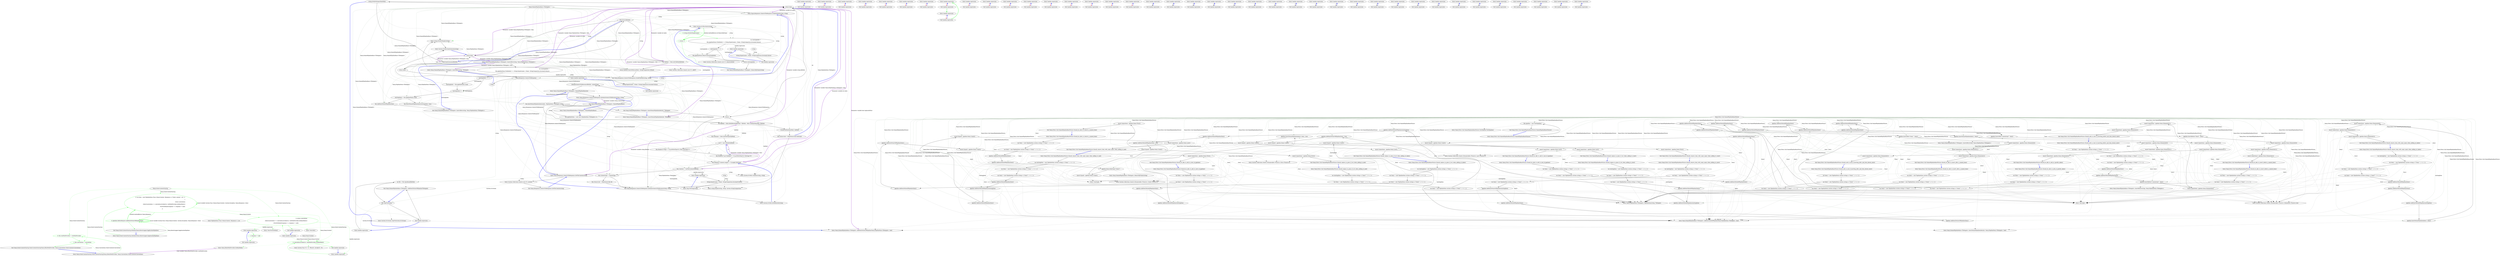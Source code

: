 digraph  {
d1 [cluster="Nancy.StaticContentStartup.StaticContentStartup(Nancy.IRootPathProvider, Nancy.Conventions.StaticContentsConventions)", color=green, community=0, label="0: this.rootPathProvider = rootPathProvider", span="18-18"];
d23 [label="Nancy.StaticContentStartup", span=""];
d0 [cluster="Nancy.StaticContentStartup.StaticContentStartup(Nancy.IRootPathProvider, Nancy.Conventions.StaticContentsConventions)", label="Entry Nancy.StaticContentStartup.StaticContentStartup(Nancy.IRootPathProvider, Nancy.Conventions.StaticContentsConventions)", span="16-16"];
d2 [cluster="Nancy.StaticContentStartup.StaticContentStartup(Nancy.IRootPathProvider, Nancy.Conventions.StaticContentsConventions)", color=green, community=0, label="1: this.conventions = conventions", span="19-19"];
d3 [cluster="Nancy.StaticContentStartup.StaticContentStartup(Nancy.IRootPathProvider, Nancy.Conventions.StaticContentsConventions)", label="Exit Nancy.StaticContentStartup.StaticContentStartup(Nancy.IRootPathProvider, Nancy.Conventions.StaticContentsConventions)", span="16-16"];
d5 [cluster="Nancy.StaticContentStartup.Initialize(Nancy.Bootstrapper.IApplicationPipelines)", color=green, community=0, label="0: var item = new PipelineItem<Func<NancyContext, Response>>(''Static content'', ctx =>\r\n            {\r\n                return conventions\r\n                    .Select(convention => convention.Invoke(ctx, rootPathProvider.GetRootPath()))\r\n                    .FirstOrDefault(response => response != null);\r\n            })", span="51-56"];
d4 [cluster="Nancy.StaticContentStartup.Initialize(Nancy.Bootstrapper.IApplicationPipelines)", label="Entry Nancy.StaticContentStartup.Initialize(Nancy.Bootstrapper.IApplicationPipelines)", span="49-49"];
d6 [cluster="Nancy.StaticContentStartup.Initialize(Nancy.Bootstrapper.IApplicationPipelines)", color=green, community=0, label="0: pipelines.BeforeRequest.AddItemToStartOfPipeline(item)", span="58-58"];
d8 [cluster="PipelineItem<Func<NancyContext, Response>>.cstr", label="Entry PipelineItem<Func<NancyContext, Response>>.cstr", span=""];
d11 [cluster="lambda expression", color=green, community=0, label="0: return conventions\r\n                    .Select(convention => convention.Invoke(ctx, rootPathProvider.GetRootPath()))\r\n                    .FirstOrDefault(response => response != null);", span="53-55"];
d16 [cluster="lambda expression", color=green, community=0, label="0: convention.Invoke(ctx, rootPathProvider.GetRootPath())", span="54-54"];
d7 [cluster="Nancy.StaticContentStartup.Initialize(Nancy.Bootstrapper.IApplicationPipelines)", label="Exit Nancy.StaticContentStartup.Initialize(Nancy.Bootstrapper.IApplicationPipelines)", span="49-49"];
d9 [cluster="Nancy.NamedPipelineBase<TDelegate>.AddItemToStartOfPipeline(Nancy.PipelineItem<TDelegate>, bool)", label="Entry Nancy.NamedPipelineBase<TDelegate>.AddItemToStartOfPipeline(Nancy.PipelineItem<TDelegate>, bool)", span="51-51"];
d10 [cluster="lambda expression", label="Entry lambda expression", span="51-56"];
d12 [cluster="lambda expression", label="Exit lambda expression", span="51-56"];
d13 [cluster="Unk.Select", label="Entry Unk.Select", span=""];
d14 [cluster="Unk.FirstOrDefault", label="Entry Unk.FirstOrDefault", span=""];
d15 [cluster="lambda expression", label="Entry lambda expression", span="54-54"];
d20 [cluster="lambda expression", label="Entry lambda expression", span="55-55"];
d24 [label="Nancy.NancyContext", span=""];
d17 [cluster="lambda expression", label="Exit lambda expression", span="54-54"];
d18 [cluster="Nancy.IRootPathProvider.GetRootPath()", label="Entry Nancy.IRootPathProvider.GetRootPath()", span="13-13"];
d19 [cluster="System.Func<T1, T2, TResult>.Invoke(T1, T2)", label="Entry System.Func<T1, T2, TResult>.Invoke(T1, T2)", span="0-0"];
d21 [cluster="lambda expression", color=green, community=0, label="1: response != null", span="55-55"];
d22 [cluster="lambda expression", label="Exit lambda expression", span="55-55"];
m0_15 [cluster="Nancy.Responses.GenericFileResponse.IsSafeFilePath(string, string)", file="NamedPipelineBase.cs", label="Entry Nancy.Responses.GenericFileResponse.IsSafeFilePath(string, string)", span="52-52"];
m0_16 [cluster="Nancy.Responses.GenericFileResponse.IsSafeFilePath(string, string)", file="NamedPipelineBase.cs", label="string.IsNullOrEmpty(RootPath)", span="54-54"];
m0_14 [cluster="System.IO.Stream.CopyTo(System.IO.Stream)", file="NamedPipelineBase.cs", label="Entry System.IO.Stream.CopyTo(System.IO.Stream)", span="0-0"];
m0_51 [cluster="Nancy.NamedPipelineBase<TDelegate>.InsertAfter(string, TDelegate)", file="NamedPipelineBase.cs", label="Entry Nancy.NamedPipelineBase<TDelegate>.InsertAfter(string, TDelegate)", span="158-158"];
m0_3 [cluster="Nancy.Responses.GenericFileResponse.GenericFileResponse(string, string)", file="NamedPipelineBase.cs", label="InitializeGenericFileResonse(filePath, contentType)", span="32-32"];
m0_28 [cluster="System.Collections.Generic.List<T>.Add(T)", file="NamedPipelineBase.cs", label="Entry System.Collections.Generic.List<T>.Add(T)", span="0-0"];
m0_50 [cluster="string.Equals(string, string, System.StringComparison)", file="NamedPipelineBase.cs", label="Entry string.Equals(string, string, System.StringComparison)", span="0-0"];
m0_13 [cluster="Nancy.NamedPipelineBase<TDelegate>.AddItemToStartOfPipeline(TDelegate)", file="NamedPipelineBase.cs", label="Exit Nancy.NamedPipelineBase<TDelegate>.AddItemToStartOfPipeline(TDelegate)", span="45-45"];
m0_74 [cluster="System.Collections.Generic.List<T>.RemoveAt(int)", file="NamedPipelineBase.cs", label="Entry System.Collections.Generic.List<T>.RemoveAt(int)", span="0-0"];
m0_47 [cluster="lambda expression", file="NamedPipelineBase.cs", label="Entry lambda expression", span="142-142"];
m0_17 [cluster="Nancy.Responses.GenericFileResponse.IsSafeFilePath(string, string)", file="NamedPipelineBase.cs", label="return false;", span="56-56"];
m0_32 [cluster="Nancy.Responses.GenericFileResponse.InitializeGenericFileResonse(string, string)", file="NamedPipelineBase.cs", label="return;", span="79-79"];
m0_33 [cluster="Nancy.Responses.GenericFileResponse.InitializeGenericFileResonse(string, string)", file="NamedPipelineBase.cs", label="var fullPath = Path.IsPathRooted(filePath) ? filePath : Path.Combine(RootPath, filePath)", span="82-82"];
m0_34 [cluster="Nancy.Responses.GenericFileResponse.InitializeGenericFileResonse(string, string)", file="NamedPipelineBase.cs", label="!IsSafeFilePath(RootPath, fullPath)", span="84-84"];
m0_35 [cluster="Nancy.Responses.GenericFileResponse.InitializeGenericFileResonse(string, string)", file="NamedPipelineBase.cs", label="this.StatusCode = HttpStatusCode.NotFound", span="86-86"];
m0_54 [cluster="Nancy.NamedPipelineBase<TDelegate>.InsertAfter(string, Nancy.PipelineItem<TDelegate>)", file="NamedPipelineBase.cs", label="Entry Nancy.NamedPipelineBase<TDelegate>.InsertAfter(string, Nancy.PipelineItem<TDelegate>)", span="169-169"];
m0_55 [cluster="Nancy.NamedPipelineBase<TDelegate>.InsertAfter(string, Nancy.PipelineItem<TDelegate>)", file="NamedPipelineBase.cs", label="var existingIndex =\r\n                this.pipelineItems.FindIndex(i => String.Equals(name, i.Name, StringComparison.InvariantCulture))", span="171-172"];
m0_57 [cluster="Nancy.NamedPipelineBase<TDelegate>.InsertAfter(string, Nancy.PipelineItem<TDelegate>)", file="NamedPipelineBase.cs", label="existingIndex = this.pipelineItems.Count", span="176-176"];
m0_59 [cluster="Nancy.NamedPipelineBase<TDelegate>.InsertAfter(string, Nancy.PipelineItem<TDelegate>)", file="NamedPipelineBase.cs", label="existingIndex > this.pipelineItems.Count", span="181-181"];
m0_60 [cluster="Nancy.NamedPipelineBase<TDelegate>.InsertAfter(string, Nancy.PipelineItem<TDelegate>)", file="NamedPipelineBase.cs", label="this.AddItemToEndOfPipeline(item)", span="183-183"];
m0_61 [cluster="Nancy.NamedPipelineBase<TDelegate>.InsertAfter(string, Nancy.PipelineItem<TDelegate>)", file="NamedPipelineBase.cs", label="this.InsertItemAtPipelineIndex(existingIndex, item)", span="187-187"];
m0_56 [cluster="Nancy.NamedPipelineBase<TDelegate>.InsertAfter(string, Nancy.PipelineItem<TDelegate>)", file="NamedPipelineBase.cs", label="existingIndex == -1", span="174-174"];
m0_58 [cluster="Nancy.NamedPipelineBase<TDelegate>.InsertAfter(string, Nancy.PipelineItem<TDelegate>)", file="NamedPipelineBase.cs", label="existingIndex++", span="179-179"];
m0_62 [cluster="Nancy.NamedPipelineBase<TDelegate>.InsertAfter(string, Nancy.PipelineItem<TDelegate>)", file="NamedPipelineBase.cs", label="Exit Nancy.NamedPipelineBase<TDelegate>.InsertAfter(string, Nancy.PipelineItem<TDelegate>)", span="169-169"];
m0_11 [cluster="lambda expression", file="NamedPipelineBase.cs", label="file.CopyTo(stream)", span="47-47"];
m0_12 [cluster="lambda expression", file="NamedPipelineBase.cs", label="Exit lambda expression", span="43-49"];
m0_2 [cluster="Nancy.NamedPipelineBase<TDelegate>.NamedPipelineBase()", file="NamedPipelineBase.cs", label="Exit Nancy.NamedPipelineBase<TDelegate>.NamedPipelineBase()", span="15-15"];
m0_4 [cluster="Nancy.NamedPipelineBase<TDelegate>.NamedPipelineBase(int)", file="NamedPipelineBase.cs", label="Entry Nancy.NamedPipelineBase<TDelegate>.NamedPipelineBase(int)", span="20-20"];
m0_36 [cluster="Nancy.Responses.GenericFileResponse.InitializeGenericFileResonse(string, string)", file="NamedPipelineBase.cs", label="this.Filename = Path.GetFileName(fullPath)", span="90-90"];
m0_5 [cluster="Nancy.Responses.GenericFileResponse.InitializeGenericFileResonse(string, string)", file="NamedPipelineBase.cs", label="Entry Nancy.Responses.GenericFileResponse.InitializeGenericFileResonse(string, string)", span="74-74"];
m0_6 [cluster="Nancy.Responses.GenericFileResponse.GetFileContent(string)", file="NamedPipelineBase.cs", label="Entry Nancy.Responses.GenericFileResponse.GetFileContent(string)", span="41-41"];
m0_0 [cluster="Nancy.NamedPipelineBase<TDelegate>.NamedPipelineBase()", file="NamedPipelineBase.cs", label="Entry Nancy.NamedPipelineBase<TDelegate>.NamedPipelineBase()", span="15-15"];
m0_1 [cluster="Nancy.NamedPipelineBase<TDelegate>.NamedPipelineBase()", file="NamedPipelineBase.cs", label="this.pipelineItems = new List<PipelineItem<TDelegate>>()", span="17-17"];
m0_27 [cluster="System.IO.File.Exists(string)", file="NamedPipelineBase.cs", label="Entry System.IO.File.Exists(string)", span="0-0"];
m0_66 [cluster="Nancy.NamedPipelineBase<TDelegate>.RemoveByName(string)", color=green, community=0, file="NamedPipelineBase.cs", label="0: string.IsNullOrEmpty(name)", span="198-198"];
m0_67 [cluster="Nancy.NamedPipelineBase<TDelegate>.RemoveByName(string)", color=green, community=0, file="NamedPipelineBase.cs", label="1: return -1;", span="200-200"];
m0_68 [cluster="Nancy.NamedPipelineBase<TDelegate>.RemoveByName(string)", file="NamedPipelineBase.cs", label="var existingIndex =\r\n                this.pipelineItems.FindIndex(i => String.Equals(name, i.Name, StringComparison.InvariantCulture))", span="203-204"];
m0_69 [cluster="Nancy.NamedPipelineBase<TDelegate>.RemoveByName(string)", file="NamedPipelineBase.cs", label="existingIndex != -1", span="206-206"];
m0_70 [cluster="Nancy.NamedPipelineBase<TDelegate>.RemoveByName(string)", file="NamedPipelineBase.cs", label="this.pipelineItems.RemoveAt(existingIndex)", span="208-208"];
m0_71 [cluster="Nancy.NamedPipelineBase<TDelegate>.RemoveByName(string)", file="NamedPipelineBase.cs", label="return existingIndex;", span="211-211"];
m0_72 [cluster="Nancy.NamedPipelineBase<TDelegate>.RemoveByName(string)", file="NamedPipelineBase.cs", label="Exit Nancy.NamedPipelineBase<TDelegate>.RemoveByName(string)", span="196-196"];
m0_7 [cluster="System.Collections.Generic.List<T>.List(int)", file="NamedPipelineBase.cs", label="Entry System.Collections.Generic.List<T>.List(int)", span="0-0"];
m0_8 [cluster="Nancy.Responses.GenericFileResponse.GetFileContent(string)", file="NamedPipelineBase.cs", label="Exit Nancy.Responses.GenericFileResponse.GetFileContent(string)", span="41-41"];
m0_29 [cluster="Nancy.NamedPipelineBase<TDelegate>.InsertItemAtPipelineIndex(int, TDelegate)", file="NamedPipelineBase.cs", label="Entry Nancy.NamedPipelineBase<TDelegate>.InsertItemAtPipelineIndex(int, TDelegate)", span="99-99"];
m0_37 [cluster="Nancy.Responses.GenericFileResponse.InitializeGenericFileResonse(string, string)", file="NamedPipelineBase.cs", label="var fi = new FileInfo(fullPath)", span="92-92"];
m0_38 [cluster="Nancy.Responses.GenericFileResponse.InitializeGenericFileResonse(string, string)", file="NamedPipelineBase.cs", label="this.Headers[''ETag''] = fi.LastWriteTimeUtc.Ticks.ToString(''x'')", span="94-94"];
m0_39 [cluster="Nancy.Responses.GenericFileResponse.InitializeGenericFileResonse(string, string)", file="NamedPipelineBase.cs", label="this.Headers[''Last-Modified''] = fi.LastWriteTimeUtc.ToString(''R'')", span="95-95"];
m0_21 [cluster="Nancy.Responses.GenericFileResponse.IsSafeFilePath(string, string)", file="NamedPipelineBase.cs", label="return false;", span="66-66"];
m0_22 [cluster="Nancy.Responses.GenericFileResponse.IsSafeFilePath(string, string)", file="NamedPipelineBase.cs", label="var fullPath = Path.GetFullPath(filePath)", span="69-69"];
m0_23 [cluster="Nancy.Responses.GenericFileResponse.IsSafeFilePath(string, string)", file="NamedPipelineBase.cs", label="return fullPath.StartsWith(rootPath, StringComparison.Ordinal);", span="71-71"];
m0_24 [cluster="Nancy.Responses.GenericFileResponse.IsSafeFilePath(string, string)", file="NamedPipelineBase.cs", label="Exit Nancy.Responses.GenericFileResponse.IsSafeFilePath(string, string)", span="52-52"];
m0_25 [cluster="string.IsNullOrEmpty(string)", file="NamedPipelineBase.cs", label="Entry string.IsNullOrEmpty(string)", span="0-0"];
m0_26 [cluster="System.IO.Path.HasExtension(string)", file="NamedPipelineBase.cs", label="Entry System.IO.Path.HasExtension(string)", span="0-0"];
m0_52 [cluster="Nancy.NamedPipelineBase<TDelegate>.InsertAfter(string, TDelegate)", file="NamedPipelineBase.cs", label="Nancy.Responses.GenericFileResponse", span=""];
m0_53 [cluster="Nancy.NamedPipelineBase<TDelegate>.InsertAfter(string, TDelegate)", file="NamedPipelineBase.cs", label=string, span=""];
m0_18 [cluster="Nancy.Responses.GenericFileResponse.IsSafeFilePath(string, string)", file="NamedPipelineBase.cs", label="!Path.HasExtension(filePath)", span="59-59"];
m0_19 [cluster="Nancy.Responses.GenericFileResponse.IsSafeFilePath(string, string)", file="NamedPipelineBase.cs", label="return false;", span="61-61"];
m0_20 [cluster="Nancy.Responses.GenericFileResponse.IsSafeFilePath(string, string)", file="NamedPipelineBase.cs", label="!File.Exists(filePath)", span="64-64"];
m0_46 [cluster="System.IO.Path.Combine(string, string)", file="NamedPipelineBase.cs", label="Entry System.IO.Path.Combine(string, string)", span="0-0"];
m0_48 [cluster="lambda expression", file="NamedPipelineBase.cs", label="String.Equals(name, i.Name, StringComparison.InvariantCulture)", span="142-142"];
m0_63 [cluster="lambda expression", file="NamedPipelineBase.cs", label="Entry lambda expression", span="172-172"];
m0_10 [cluster="lambda expression", file="NamedPipelineBase.cs", label="var file = File.OpenRead(filePath)", span="45-45"];
m0_9 [cluster="lambda expression", file="NamedPipelineBase.cs", label="Entry lambda expression", span="43-49"];
m0_76 [cluster="lambda expression", file="NamedPipelineBase.cs", label="String.Equals(name, i.Name, StringComparison.InvariantCulture)", span="204-204"];
m0_75 [cluster="lambda expression", file="NamedPipelineBase.cs", label="Entry lambda expression", span="204-204"];
m0_77 [cluster="lambda expression", file="NamedPipelineBase.cs", label="Exit lambda expression", span="204-204"];
m0_64 [cluster="lambda expression", file="NamedPipelineBase.cs", label="String.Equals(name, i.Name, StringComparison.InvariantCulture)", span="172-172"];
m0_49 [cluster="long.ToString(string)", file="NamedPipelineBase.cs", label="Entry long.ToString(string)", span="0-0"];
m0_65 [cluster="lambda expression", file="NamedPipelineBase.cs", label="Exit lambda expression", span="172-172"];
m0_40 [cluster="Nancy.Responses.GenericFileResponse.InitializeGenericFileResonse(string, string)", file="NamedPipelineBase.cs", label="this.Headers[''Content-Length''] = fi.Length.ToString()", span="96-96"];
m0_41 [cluster="Nancy.Responses.GenericFileResponse.InitializeGenericFileResonse(string, string)", file="NamedPipelineBase.cs", label="this.Contents = GetFileContent(fullPath)", span="97-97"];
m0_44 [cluster="Nancy.Responses.GenericFileResponse.InitializeGenericFileResonse(string, string)", file="NamedPipelineBase.cs", label="Exit Nancy.Responses.GenericFileResponse.InitializeGenericFileResonse(string, string)", span="74-74"];
m0_42 [cluster="Nancy.Responses.GenericFileResponse.InitializeGenericFileResonse(string, string)", file="NamedPipelineBase.cs", label="this.ContentType = contentType", span="98-98"];
m0_43 [cluster="Nancy.Responses.GenericFileResponse.InitializeGenericFileResonse(string, string)", file="NamedPipelineBase.cs", label="this.StatusCode = HttpStatusCode.OK", span="99-99"];
m0_45 [cluster="System.IO.Path.IsPathRooted(string)", file="NamedPipelineBase.cs", label="Entry System.IO.Path.IsPathRooted(string)", span="0-0"];
m0_30 [cluster="Nancy.NamedPipelineBase<TDelegate>.InsertItemAtPipelineIndex(int, TDelegate)", file="NamedPipelineBase.cs", label="this.InsertItemAtPipelineIndex(index, (PipelineItem<TDelegate>)item)", span="101-101"];
m0_31 [cluster="Nancy.NamedPipelineBase<TDelegate>.InsertItemAtPipelineIndex(int, TDelegate)", file="NamedPipelineBase.cs", label="Exit Nancy.NamedPipelineBase<TDelegate>.InsertItemAtPipelineIndex(int, TDelegate)", span="99-99"];
m0_78 [file="NamedPipelineBase.cs", label="Nancy.NamedPipelineBase<TDelegate>", span=""];
m0_81 [file="NamedPipelineBase.cs", label=string, span=""];
m0_79 [file="NamedPipelineBase.cs", label=string, span=""];
m0_80 [file="NamedPipelineBase.cs", label=string, span=""];
m1_18 [cluster="Unk.Same", file="NamedPipelineBaseFixture.cs", label="Entry Unk.Same", span=""];
m1_144 [cluster="Nancy.Tests.Unit.NamedPipelineBaseFixture.Should_add_to_start_if_inserting_before_and_item_doesnt_exist()", file="NamedPipelineBaseFixture.cs", label="Entry Nancy.Tests.Unit.NamedPipelineBaseFixture.Should_add_to_start_if_inserting_before_and_item_doesnt_exist()", span="147-147"];
m1_145 [cluster="Nancy.Tests.Unit.NamedPipelineBaseFixture.Should_add_to_start_if_inserting_before_and_item_doesnt_exist()", file="NamedPipelineBaseFixture.cs", label="var item1 = new PipelineItem<Action<string>>(''item1'', s => { })", span="149-149"];
m1_146 [cluster="Nancy.Tests.Unit.NamedPipelineBaseFixture.Should_add_to_start_if_inserting_before_and_item_doesnt_exist()", file="NamedPipelineBaseFixture.cs", label="var item2 = new PipelineItem<Action<string>>(''item2'', s => { })", span="150-150"];
m1_148 [cluster="Nancy.Tests.Unit.NamedPipelineBaseFixture.Should_add_to_start_if_inserting_before_and_item_doesnt_exist()", file="NamedPipelineBaseFixture.cs", label="pipeline.AddItemToEndOfPipeline(item1)", span="152-152"];
m1_152 [cluster="Nancy.Tests.Unit.NamedPipelineBaseFixture.Should_add_to_start_if_inserting_before_and_item_doesnt_exist()", file="NamedPipelineBaseFixture.cs", label="Assert.Same(item1, pipeline.Items.ElementAt(1))", span="158-158"];
m1_147 [cluster="Nancy.Tests.Unit.NamedPipelineBaseFixture.Should_add_to_start_if_inserting_before_and_item_doesnt_exist()", file="NamedPipelineBaseFixture.cs", label="var item3 = new PipelineItem<Action<string>>(''item3'', s => { })", span="151-151"];
m1_150 [cluster="Nancy.Tests.Unit.NamedPipelineBaseFixture.Should_add_to_start_if_inserting_before_and_item_doesnt_exist()", file="NamedPipelineBaseFixture.cs", label="pipeline.InsertBefore(''nonexistant'', item2)", span="155-155"];
m1_151 [cluster="Nancy.Tests.Unit.NamedPipelineBaseFixture.Should_add_to_start_if_inserting_before_and_item_doesnt_exist()", file="NamedPipelineBaseFixture.cs", label="Assert.Same(item2, pipeline.Items.ElementAt(0))", span="157-157"];
m1_149 [cluster="Nancy.Tests.Unit.NamedPipelineBaseFixture.Should_add_to_start_if_inserting_before_and_item_doesnt_exist()", file="NamedPipelineBaseFixture.cs", label="pipeline.AddItemToEndOfPipeline(item3)", span="153-153"];
m1_153 [cluster="Nancy.Tests.Unit.NamedPipelineBaseFixture.Should_add_to_start_if_inserting_before_and_item_doesnt_exist()", file="NamedPipelineBaseFixture.cs", label="Assert.Same(item3, pipeline.Items.ElementAt(2))", span="159-159"];
m1_154 [cluster="Nancy.Tests.Unit.NamedPipelineBaseFixture.Should_add_to_start_if_inserting_before_and_item_doesnt_exist()", file="NamedPipelineBaseFixture.cs", label="Exit Nancy.Tests.Unit.NamedPipelineBaseFixture.Should_add_to_start_if_inserting_before_and_item_doesnt_exist()", span="147-147"];
m1_16 [cluster="Unk.Equal", file="NamedPipelineBaseFixture.cs", label="Entry Unk.Equal", span=""];
m1_47 [cluster="Nancy.NamedPipelineBase<TDelegate>.InsertItemAtPipelineIndex(int, Nancy.PipelineItem<TDelegate>, bool)", file="NamedPipelineBaseFixture.cs", label="Entry Nancy.NamedPipelineBase<TDelegate>.InsertItemAtPipelineIndex(int, Nancy.PipelineItem<TDelegate>, bool)", span="113-113"];
m1_137 [cluster="Nancy.NamedPipelineBase<TDelegate>.InsertAfter(string, Nancy.PipelineItem<TDelegate>)", file="NamedPipelineBaseFixture.cs", label="Entry Nancy.NamedPipelineBase<TDelegate>.InsertAfter(string, Nancy.PipelineItem<TDelegate>)", span="169-169"];
m1_87 [cluster="Nancy.Tests.Unit.NamedPipelineBaseFixture.Should_remove_item_with_same_name_when_adding_at_index()", file="NamedPipelineBaseFixture.cs", label="Entry Nancy.Tests.Unit.NamedPipelineBaseFixture.Should_remove_item_with_same_name_when_adding_at_index()", span="97-97"];
m1_88 [cluster="Nancy.Tests.Unit.NamedPipelineBaseFixture.Should_remove_item_with_same_name_when_adding_at_index()", file="NamedPipelineBaseFixture.cs", label="var existingItem = new PipelineItem<Action<string>>(''item2'', s => { })", span="99-99"];
m1_89 [cluster="Nancy.Tests.Unit.NamedPipelineBaseFixture.Should_remove_item_with_same_name_when_adding_at_index()", file="NamedPipelineBaseFixture.cs", label="var item1 = new PipelineItem<Action<string>>(''item1'', s => { })", span="100-100"];
m1_94 [cluster="Nancy.Tests.Unit.NamedPipelineBaseFixture.Should_remove_item_with_same_name_when_adding_at_index()", file="NamedPipelineBaseFixture.cs", label="pipeline.AddItemToEndOfPipeline(existingItem)", span="105-105"];
m1_90 [cluster="Nancy.Tests.Unit.NamedPipelineBaseFixture.Should_remove_item_with_same_name_when_adding_at_index()", file="NamedPipelineBaseFixture.cs", label="var item2 = new PipelineItem<Action<string>>(''item2'', s => { })", span="101-101"];
m1_92 [cluster="Nancy.Tests.Unit.NamedPipelineBaseFixture.Should_remove_item_with_same_name_when_adding_at_index()", file="NamedPipelineBaseFixture.cs", label="pipeline.AddItemToEndOfPipeline(item1)", span="103-103"];
m1_96 [cluster="Nancy.Tests.Unit.NamedPipelineBaseFixture.Should_remove_item_with_same_name_when_adding_at_index()", file="NamedPipelineBaseFixture.cs", label="Assert.Same(item1, pipeline.Items.ElementAt(0))", span="109-109"];
m1_91 [cluster="Nancy.Tests.Unit.NamedPipelineBaseFixture.Should_remove_item_with_same_name_when_adding_at_index()", file="NamedPipelineBaseFixture.cs", label="var item3 = new PipelineItem<Action<string>>(''item3'', s => { })", span="102-102"];
m1_95 [cluster="Nancy.Tests.Unit.NamedPipelineBaseFixture.Should_remove_item_with_same_name_when_adding_at_index()", file="NamedPipelineBaseFixture.cs", label="pipeline.InsertItemAtPipelineIndex(1, item2)", span="107-107"];
m1_97 [cluster="Nancy.Tests.Unit.NamedPipelineBaseFixture.Should_remove_item_with_same_name_when_adding_at_index()", file="NamedPipelineBaseFixture.cs", label="Assert.Same(item2, pipeline.Items.ElementAt(1))", span="110-110"];
m1_93 [cluster="Nancy.Tests.Unit.NamedPipelineBaseFixture.Should_remove_item_with_same_name_when_adding_at_index()", file="NamedPipelineBaseFixture.cs", label="pipeline.AddItemToEndOfPipeline(item3)", span="104-104"];
m1_98 [cluster="Nancy.Tests.Unit.NamedPipelineBaseFixture.Should_remove_item_with_same_name_when_adding_at_index()", file="NamedPipelineBaseFixture.cs", label="Assert.Same(item3, pipeline.Items.ElementAt(2))", span="111-111"];
m1_99 [cluster="Nancy.Tests.Unit.NamedPipelineBaseFixture.Should_remove_item_with_same_name_when_adding_at_index()", file="NamedPipelineBaseFixture.cs", label="Exit Nancy.Tests.Unit.NamedPipelineBaseFixture.Should_remove_item_with_same_name_when_adding_at_index()", span="97-97"];
m1_3 [cluster="Nancy.Tests.Unit.NamedPipelineBaseFixture.TestPipeline.TestPipeline()", file="NamedPipelineBaseFixture.cs", label="Entry Nancy.Tests.Unit.NamedPipelineBaseFixture.TestPipeline.TestPipeline()", span="9-9"];
m1_71 [cluster="Nancy.Tests.Unit.NamedPipelineBaseFixture.Should_remove_item_with_same_name_when_adding_to_end()", file="NamedPipelineBaseFixture.cs", label="Entry Nancy.Tests.Unit.NamedPipelineBaseFixture.Should_remove_item_with_same_name_when_adding_to_end()", span="82-82"];
m1_72 [cluster="Nancy.Tests.Unit.NamedPipelineBaseFixture.Should_remove_item_with_same_name_when_adding_to_end()", file="NamedPipelineBaseFixture.cs", label="var existingItem = new PipelineItem<Action<string>>(''item1'', s => { })", span="84-84"];
m1_73 [cluster="Nancy.Tests.Unit.NamedPipelineBaseFixture.Should_remove_item_with_same_name_when_adding_to_end()", file="NamedPipelineBaseFixture.cs", label="var item1 = new PipelineItem<Action<string>>(''item1'', s => { })", span="85-85"];
m1_76 [cluster="Nancy.Tests.Unit.NamedPipelineBaseFixture.Should_remove_item_with_same_name_when_adding_to_end()", file="NamedPipelineBaseFixture.cs", label="pipeline.AddItemToEndOfPipeline(existingItem)", span="88-88"];
m1_74 [cluster="Nancy.Tests.Unit.NamedPipelineBaseFixture.Should_remove_item_with_same_name_when_adding_to_end()", file="NamedPipelineBaseFixture.cs", label="var item2 = new PipelineItem<Action<string>>(''item2'', s => { })", span="86-86"];
m1_77 [cluster="Nancy.Tests.Unit.NamedPipelineBaseFixture.Should_remove_item_with_same_name_when_adding_to_end()", file="NamedPipelineBaseFixture.cs", label="pipeline.AddItemToEndOfPipeline(item1)", span="90-90"];
m1_79 [cluster="Nancy.Tests.Unit.NamedPipelineBaseFixture.Should_remove_item_with_same_name_when_adding_to_end()", file="NamedPipelineBaseFixture.cs", label="Assert.Same(item1, pipeline.Items.Last())", span="93-93"];
m1_75 [cluster="Nancy.Tests.Unit.NamedPipelineBaseFixture.Should_remove_item_with_same_name_when_adding_to_end()", file="NamedPipelineBaseFixture.cs", label="pipeline.AddItemToEndOfPipeline(item2)", span="87-87"];
m1_78 [cluster="Nancy.Tests.Unit.NamedPipelineBaseFixture.Should_remove_item_with_same_name_when_adding_to_end()", file="NamedPipelineBaseFixture.cs", label="Assert.Equal(2, pipeline.Items.Count())", span="92-92"];
m1_80 [cluster="Nancy.Tests.Unit.NamedPipelineBaseFixture.Should_remove_item_with_same_name_when_adding_to_end()", file="NamedPipelineBaseFixture.cs", label="Exit Nancy.Tests.Unit.NamedPipelineBaseFixture.Should_remove_item_with_same_name_when_adding_to_end()", span="82-82"];
m1_0 [cluster="Nancy.Tests.Unit.NamedPipelineBaseFixture.NamedPipelineBaseFixture()", file="NamedPipelineBaseFixture.cs", label="Entry Nancy.Tests.Unit.NamedPipelineBaseFixture.NamedPipelineBaseFixture()", span="19-19"];
m1_1 [cluster="Nancy.Tests.Unit.NamedPipelineBaseFixture.NamedPipelineBaseFixture()", file="NamedPipelineBaseFixture.cs", label="this.pipeline = new TestPipeline()", span="21-21"];
m1_2 [cluster="Nancy.Tests.Unit.NamedPipelineBaseFixture.NamedPipelineBaseFixture()", file="NamedPipelineBaseFixture.cs", label="Exit Nancy.Tests.Unit.NamedPipelineBaseFixture.NamedPipelineBaseFixture()", span="19-19"];
m1_194 [cluster="Nancy.Tests.Unit.NamedPipelineBaseFixture.Should_replace_in_place_if_set_when_adding_to_end()", file="NamedPipelineBaseFixture.cs", label="Entry Nancy.Tests.Unit.NamedPipelineBaseFixture.Should_replace_in_place_if_set_when_adding_to_end()", span="194-194"];
m1_195 [cluster="Nancy.Tests.Unit.NamedPipelineBaseFixture.Should_replace_in_place_if_set_when_adding_to_end()", file="NamedPipelineBaseFixture.cs", label="var existingItem = new PipelineItem<Action<string>>(''item1'', s => { })", span="196-196"];
m1_196 [cluster="Nancy.Tests.Unit.NamedPipelineBaseFixture.Should_replace_in_place_if_set_when_adding_to_end()", file="NamedPipelineBaseFixture.cs", label="var item1 = new PipelineItem<Action<string>>(''item1'', s => { })", span="197-197"];
m1_198 [cluster="Nancy.Tests.Unit.NamedPipelineBaseFixture.Should_replace_in_place_if_set_when_adding_to_end()", file="NamedPipelineBaseFixture.cs", label="pipeline.AddItemToEndOfPipeline(existingItem)", span="199-199"];
m1_197 [cluster="Nancy.Tests.Unit.NamedPipelineBaseFixture.Should_replace_in_place_if_set_when_adding_to_end()", file="NamedPipelineBaseFixture.cs", label="var item2 = new PipelineItem<Action<string>>(''item2'', s => { })", span="198-198"];
m1_200 [cluster="Nancy.Tests.Unit.NamedPipelineBaseFixture.Should_replace_in_place_if_set_when_adding_to_end()", file="NamedPipelineBaseFixture.cs", label="pipeline.AddItemToEndOfPipeline(item1, true)", span="202-202"];
m1_202 [cluster="Nancy.Tests.Unit.NamedPipelineBaseFixture.Should_replace_in_place_if_set_when_adding_to_end()", file="NamedPipelineBaseFixture.cs", label="Assert.Same(item1, pipeline.Items.First())", span="205-205"];
m1_199 [cluster="Nancy.Tests.Unit.NamedPipelineBaseFixture.Should_replace_in_place_if_set_when_adding_to_end()", file="NamedPipelineBaseFixture.cs", label="pipeline.AddItemToEndOfPipeline(item2)", span="200-200"];
m1_201 [cluster="Nancy.Tests.Unit.NamedPipelineBaseFixture.Should_replace_in_place_if_set_when_adding_to_end()", file="NamedPipelineBaseFixture.cs", label="Assert.Equal(2, pipeline.Items.Count())", span="204-204"];
m1_203 [cluster="Nancy.Tests.Unit.NamedPipelineBaseFixture.Should_replace_in_place_if_set_when_adding_to_end()", file="NamedPipelineBaseFixture.cs", label="Exit Nancy.Tests.Unit.NamedPipelineBaseFixture.Should_replace_in_place_if_set_when_adding_to_end()", span="194-194"];
m1_126 [cluster="Nancy.Tests.Unit.NamedPipelineBaseFixture.Should_be_able_to_insert_after_a_named_item()", file="NamedPipelineBaseFixture.cs", label="Entry Nancy.Tests.Unit.NamedPipelineBaseFixture.Should_be_able_to_insert_after_a_named_item()", span="131-131"];
m1_127 [cluster="Nancy.Tests.Unit.NamedPipelineBaseFixture.Should_be_able_to_insert_after_a_named_item()", file="NamedPipelineBaseFixture.cs", label="var item1 = new PipelineItem<Action<string>>(''item1'', s => { })", span="133-133"];
m1_128 [cluster="Nancy.Tests.Unit.NamedPipelineBaseFixture.Should_be_able_to_insert_after_a_named_item()", file="NamedPipelineBaseFixture.cs", label="var item2 = new PipelineItem<Action<string>>(''item2'', s => { })", span="134-134"];
m1_130 [cluster="Nancy.Tests.Unit.NamedPipelineBaseFixture.Should_be_able_to_insert_after_a_named_item()", file="NamedPipelineBaseFixture.cs", label="pipeline.AddItemToEndOfPipeline(item1)", span="136-136"];
m1_133 [cluster="Nancy.Tests.Unit.NamedPipelineBaseFixture.Should_be_able_to_insert_after_a_named_item()", file="NamedPipelineBaseFixture.cs", label="Assert.Same(item1, pipeline.Items.ElementAt(0))", span="141-141"];
m1_129 [cluster="Nancy.Tests.Unit.NamedPipelineBaseFixture.Should_be_able_to_insert_after_a_named_item()", file="NamedPipelineBaseFixture.cs", label="var item3 = new PipelineItem<Action<string>>(''item3'', s => { })", span="135-135"];
m1_132 [cluster="Nancy.Tests.Unit.NamedPipelineBaseFixture.Should_be_able_to_insert_after_a_named_item()", file="NamedPipelineBaseFixture.cs", label="pipeline.InsertAfter(''item1'', item2)", span="139-139"];
m1_134 [cluster="Nancy.Tests.Unit.NamedPipelineBaseFixture.Should_be_able_to_insert_after_a_named_item()", file="NamedPipelineBaseFixture.cs", label="Assert.Same(item2, pipeline.Items.ElementAt(1))", span="142-142"];
m1_131 [cluster="Nancy.Tests.Unit.NamedPipelineBaseFixture.Should_be_able_to_insert_after_a_named_item()", file="NamedPipelineBaseFixture.cs", label="pipeline.AddItemToEndOfPipeline(item3)", span="137-137"];
m1_135 [cluster="Nancy.Tests.Unit.NamedPipelineBaseFixture.Should_be_able_to_insert_after_a_named_item()", file="NamedPipelineBaseFixture.cs", label="Assert.Same(item3, pipeline.Items.ElementAt(2))", span="143-143"];
m1_136 [cluster="Nancy.Tests.Unit.NamedPipelineBaseFixture.Should_be_able_to_insert_after_a_named_item()", file="NamedPipelineBaseFixture.cs", label="Exit Nancy.Tests.Unit.NamedPipelineBaseFixture.Should_be_able_to_insert_after_a_named_item()", span="131-131"];
m1_226 [cluster="Nancy.Tests.Unit.NamedPipelineBaseFixture.Should_be_able_to_remove_a_named_item()", file="NamedPipelineBaseFixture.cs", label="Entry Nancy.Tests.Unit.NamedPipelineBaseFixture.Should_be_able_to_remove_a_named_item()", span="224-224"];
m1_227 [cluster="Nancy.Tests.Unit.NamedPipelineBaseFixture.Should_be_able_to_remove_a_named_item()", file="NamedPipelineBaseFixture.cs", label="var item1 = new PipelineItem<Action<string>>(''item1'', s => { })", span="226-226"];
m1_228 [cluster="Nancy.Tests.Unit.NamedPipelineBaseFixture.Should_be_able_to_remove_a_named_item()", file="NamedPipelineBaseFixture.cs", label="var item2 = new PipelineItem<Action<string>>(''item2'', s => { })", span="227-227"];
m1_229 [cluster="Nancy.Tests.Unit.NamedPipelineBaseFixture.Should_be_able_to_remove_a_named_item()", file="NamedPipelineBaseFixture.cs", label="pipeline.AddItemToEndOfPipeline(item1)", span="228-228"];
m1_233 [cluster="Nancy.Tests.Unit.NamedPipelineBaseFixture.Should_be_able_to_remove_a_named_item()", file="NamedPipelineBaseFixture.cs", label="Assert.Same(item1, pipeline.Items.First())", span="234-234"];
m1_230 [cluster="Nancy.Tests.Unit.NamedPipelineBaseFixture.Should_be_able_to_remove_a_named_item()", file="NamedPipelineBaseFixture.cs", label="pipeline.AddItemToEndOfPipeline(item2)", span="229-229"];
m1_231 [cluster="Nancy.Tests.Unit.NamedPipelineBaseFixture.Should_be_able_to_remove_a_named_item()", file="NamedPipelineBaseFixture.cs", label="pipeline.RemoveByName(''item2'')", span="231-231"];
m1_232 [cluster="Nancy.Tests.Unit.NamedPipelineBaseFixture.Should_be_able_to_remove_a_named_item()", file="NamedPipelineBaseFixture.cs", label="Assert.Equal(1, pipeline.Items.Count())", span="233-233"];
m1_234 [cluster="Nancy.Tests.Unit.NamedPipelineBaseFixture.Should_be_able_to_remove_a_named_item()", file="NamedPipelineBaseFixture.cs", label="Exit Nancy.Tests.Unit.NamedPipelineBaseFixture.Should_be_able_to_remove_a_named_item()", span="224-224"];
m1_235 [cluster="Nancy.NamedPipelineBase<TDelegate>.RemoveByName(string)", file="NamedPipelineBaseFixture.cs", label="Entry Nancy.NamedPipelineBase<TDelegate>.RemoveByName(string)", span="196-196"];
m1_12 [cluster="Nancy.PipelineItem<TDelegate>.PipelineItem(string, TDelegate)", file="NamedPipelineBaseFixture.cs", label="Entry Nancy.PipelineItem<TDelegate>.PipelineItem(string, TDelegate)", span="8-8"];
m1_13 [cluster="Nancy.NamedPipelineBase<TDelegate>.AddItemToEndOfPipeline(Nancy.PipelineItem<TDelegate>, bool)", file="NamedPipelineBaseFixture.cs", label="Entry Nancy.NamedPipelineBase<TDelegate>.AddItemToEndOfPipeline(Nancy.PipelineItem<TDelegate>, bool)", span="80-80"];
m1_31 [cluster="System.Collections.Generic.IEnumerable<TSource>.Last<TSource>()", file="NamedPipelineBaseFixture.cs", label="Entry System.Collections.Generic.IEnumerable<TSource>.Last<TSource>()", span="0-0"];
m1_210 [cluster="Nancy.Tests.Unit.NamedPipelineBaseFixture.Should_replace_in_place_if_set_when_adding_at_index()", file="NamedPipelineBaseFixture.cs", label="Entry Nancy.Tests.Unit.NamedPipelineBaseFixture.Should_replace_in_place_if_set_when_adding_at_index()", span="209-209"];
m1_211 [cluster="Nancy.Tests.Unit.NamedPipelineBaseFixture.Should_replace_in_place_if_set_when_adding_at_index()", file="NamedPipelineBaseFixture.cs", label="var existingItem = new PipelineItem<Action<string>>(''item1'', s => { })", span="211-211"];
m1_212 [cluster="Nancy.Tests.Unit.NamedPipelineBaseFixture.Should_replace_in_place_if_set_when_adding_at_index()", file="NamedPipelineBaseFixture.cs", label="var item1 = new PipelineItem<Action<string>>(''item1'', s => { })", span="212-212"];
m1_215 [cluster="Nancy.Tests.Unit.NamedPipelineBaseFixture.Should_replace_in_place_if_set_when_adding_at_index()", file="NamedPipelineBaseFixture.cs", label="pipeline.AddItemToEndOfPipeline(existingItem)", span="215-215"];
m1_213 [cluster="Nancy.Tests.Unit.NamedPipelineBaseFixture.Should_replace_in_place_if_set_when_adding_at_index()", file="NamedPipelineBaseFixture.cs", label="var item2 = new PipelineItem<Action<string>>(''item2'', s => { })", span="213-213"];
m1_216 [cluster="Nancy.Tests.Unit.NamedPipelineBaseFixture.Should_replace_in_place_if_set_when_adding_at_index()", file="NamedPipelineBaseFixture.cs", label="pipeline.InsertItemAtPipelineIndex(0, item1, true)", span="217-217"];
m1_218 [cluster="Nancy.Tests.Unit.NamedPipelineBaseFixture.Should_replace_in_place_if_set_when_adding_at_index()", file="NamedPipelineBaseFixture.cs", label="Assert.Same(item1, pipeline.Items.Last())", span="220-220"];
m1_214 [cluster="Nancy.Tests.Unit.NamedPipelineBaseFixture.Should_replace_in_place_if_set_when_adding_at_index()", file="NamedPipelineBaseFixture.cs", label="pipeline.AddItemToEndOfPipeline(item2)", span="214-214"];
m1_217 [cluster="Nancy.Tests.Unit.NamedPipelineBaseFixture.Should_replace_in_place_if_set_when_adding_at_index()", file="NamedPipelineBaseFixture.cs", label="Assert.Equal(2, pipeline.Items.Count())", span="219-219"];
m1_219 [cluster="Nancy.Tests.Unit.NamedPipelineBaseFixture.Should_replace_in_place_if_set_when_adding_at_index()", file="NamedPipelineBaseFixture.cs", label="Exit Nancy.Tests.Unit.NamedPipelineBaseFixture.Should_replace_in_place_if_set_when_adding_at_index()", span="209-209"];
m1_17 [cluster="System.Collections.Generic.IEnumerable<TSource>.First<TSource>()", file="NamedPipelineBaseFixture.cs", label="Entry System.Collections.Generic.IEnumerable<TSource>.First<TSource>()", span="0-0"];
m1_238 [cluster="lambda expression", file="NamedPipelineBaseFixture.cs", label="Entry lambda expression", span="227-227"];
m1_19 [cluster="lambda expression", file="NamedPipelineBaseFixture.cs", label="Entry lambda expression", span="27-27"];
m1_20 [cluster="lambda expression", file="NamedPipelineBaseFixture.cs", label="Exit lambda expression", span="27-27"];
m1_21 [cluster="lambda expression", file="NamedPipelineBaseFixture.cs", label="Entry lambda expression", span="28-28"];
m1_22 [cluster="lambda expression", file="NamedPipelineBaseFixture.cs", label="Exit lambda expression", span="28-28"];
m1_32 [cluster="lambda expression", file="NamedPipelineBaseFixture.cs", label="Entry lambda expression", span="40-40"];
m1_33 [cluster="lambda expression", file="NamedPipelineBaseFixture.cs", label="Exit lambda expression", span="40-40"];
m1_34 [cluster="lambda expression", file="NamedPipelineBaseFixture.cs", label="Entry lambda expression", span="41-41"];
m1_35 [cluster="lambda expression", file="NamedPipelineBaseFixture.cs", label="Exit lambda expression", span="41-41"];
m1_49 [cluster="lambda expression", file="NamedPipelineBaseFixture.cs", label="Entry lambda expression", span="53-53"];
m1_50 [cluster="lambda expression", file="NamedPipelineBaseFixture.cs", label="Exit lambda expression", span="53-53"];
m1_51 [cluster="lambda expression", file="NamedPipelineBaseFixture.cs", label="Entry lambda expression", span="54-54"];
m1_52 [cluster="lambda expression", file="NamedPipelineBaseFixture.cs", label="Exit lambda expression", span="54-54"];
m1_53 [cluster="lambda expression", file="NamedPipelineBaseFixture.cs", label="Entry lambda expression", span="55-55"];
m1_54 [cluster="lambda expression", file="NamedPipelineBaseFixture.cs", label="Exit lambda expression", span="55-55"];
m1_65 [cluster="lambda expression", file="NamedPipelineBaseFixture.cs", label="Entry lambda expression", span="69-69"];
m1_66 [cluster="lambda expression", file="NamedPipelineBaseFixture.cs", label="Exit lambda expression", span="69-69"];
m1_67 [cluster="lambda expression", file="NamedPipelineBaseFixture.cs", label="Entry lambda expression", span="70-70"];
m1_68 [cluster="lambda expression", file="NamedPipelineBaseFixture.cs", label="Exit lambda expression", span="70-70"];
m1_69 [cluster="lambda expression", file="NamedPipelineBaseFixture.cs", label="Entry lambda expression", span="71-71"];
m1_70 [cluster="lambda expression", file="NamedPipelineBaseFixture.cs", label="Exit lambda expression", span="71-71"];
m1_81 [cluster="lambda expression", file="NamedPipelineBaseFixture.cs", label="Entry lambda expression", span="84-84"];
m1_82 [cluster="lambda expression", file="NamedPipelineBaseFixture.cs", label="Exit lambda expression", span="84-84"];
m1_83 [cluster="lambda expression", file="NamedPipelineBaseFixture.cs", label="Entry lambda expression", span="85-85"];
m1_84 [cluster="lambda expression", file="NamedPipelineBaseFixture.cs", label="Exit lambda expression", span="85-85"];
m1_85 [cluster="lambda expression", file="NamedPipelineBaseFixture.cs", label="Entry lambda expression", span="86-86"];
m1_86 [cluster="lambda expression", file="NamedPipelineBaseFixture.cs", label="Exit lambda expression", span="86-86"];
m1_100 [cluster="lambda expression", file="NamedPipelineBaseFixture.cs", label="Entry lambda expression", span="99-99"];
m1_101 [cluster="lambda expression", file="NamedPipelineBaseFixture.cs", label="Exit lambda expression", span="99-99"];
m1_102 [cluster="lambda expression", file="NamedPipelineBaseFixture.cs", label="Entry lambda expression", span="100-100"];
m1_103 [cluster="lambda expression", file="NamedPipelineBaseFixture.cs", label="Exit lambda expression", span="100-100"];
m1_104 [cluster="lambda expression", file="NamedPipelineBaseFixture.cs", label="Entry lambda expression", span="101-101"];
m1_105 [cluster="lambda expression", file="NamedPipelineBaseFixture.cs", label="Exit lambda expression", span="101-101"];
m1_106 [cluster="lambda expression", file="NamedPipelineBaseFixture.cs", label="Entry lambda expression", span="102-102"];
m1_107 [cluster="lambda expression", file="NamedPipelineBaseFixture.cs", label="Exit lambda expression", span="102-102"];
m1_120 [cluster="lambda expression", file="NamedPipelineBaseFixture.cs", label="Entry lambda expression", span="117-117"];
m1_121 [cluster="lambda expression", file="NamedPipelineBaseFixture.cs", label="Exit lambda expression", span="117-117"];
m1_122 [cluster="lambda expression", file="NamedPipelineBaseFixture.cs", label="Entry lambda expression", span="118-118"];
m1_123 [cluster="lambda expression", file="NamedPipelineBaseFixture.cs", label="Exit lambda expression", span="118-118"];
m1_124 [cluster="lambda expression", file="NamedPipelineBaseFixture.cs", label="Entry lambda expression", span="119-119"];
m1_125 [cluster="lambda expression", file="NamedPipelineBaseFixture.cs", label="Exit lambda expression", span="119-119"];
m1_138 [cluster="lambda expression", file="NamedPipelineBaseFixture.cs", label="Entry lambda expression", span="133-133"];
m1_139 [cluster="lambda expression", file="NamedPipelineBaseFixture.cs", label="Exit lambda expression", span="133-133"];
m1_140 [cluster="lambda expression", file="NamedPipelineBaseFixture.cs", label="Entry lambda expression", span="134-134"];
m1_141 [cluster="lambda expression", file="NamedPipelineBaseFixture.cs", label="Exit lambda expression", span="134-134"];
m1_142 [cluster="lambda expression", file="NamedPipelineBaseFixture.cs", label="Entry lambda expression", span="135-135"];
m1_143 [cluster="lambda expression", file="NamedPipelineBaseFixture.cs", label="Exit lambda expression", span="135-135"];
m1_155 [cluster="lambda expression", file="NamedPipelineBaseFixture.cs", label="Entry lambda expression", span="149-149"];
m1_156 [cluster="lambda expression", file="NamedPipelineBaseFixture.cs", label="Exit lambda expression", span="149-149"];
m1_157 [cluster="lambda expression", file="NamedPipelineBaseFixture.cs", label="Entry lambda expression", span="150-150"];
m1_158 [cluster="lambda expression", file="NamedPipelineBaseFixture.cs", label="Exit lambda expression", span="150-150"];
m1_159 [cluster="lambda expression", file="NamedPipelineBaseFixture.cs", label="Entry lambda expression", span="151-151"];
m1_160 [cluster="lambda expression", file="NamedPipelineBaseFixture.cs", label="Exit lambda expression", span="151-151"];
m1_172 [cluster="lambda expression", file="NamedPipelineBaseFixture.cs", label="Entry lambda expression", span="165-165"];
m1_173 [cluster="lambda expression", file="NamedPipelineBaseFixture.cs", label="Exit lambda expression", span="165-165"];
m1_174 [cluster="lambda expression", file="NamedPipelineBaseFixture.cs", label="Entry lambda expression", span="166-166"];
m1_175 [cluster="lambda expression", file="NamedPipelineBaseFixture.cs", label="Exit lambda expression", span="166-166"];
m1_176 [cluster="lambda expression", file="NamedPipelineBaseFixture.cs", label="Entry lambda expression", span="167-167"];
m1_177 [cluster="lambda expression", file="NamedPipelineBaseFixture.cs", label="Exit lambda expression", span="167-167"];
m1_188 [cluster="lambda expression", file="NamedPipelineBaseFixture.cs", label="Entry lambda expression", span="181-181"];
m1_189 [cluster="lambda expression", file="NamedPipelineBaseFixture.cs", label="Exit lambda expression", span="181-181"];
m1_190 [cluster="lambda expression", file="NamedPipelineBaseFixture.cs", label="Entry lambda expression", span="182-182"];
m1_191 [cluster="lambda expression", file="NamedPipelineBaseFixture.cs", label="Exit lambda expression", span="182-182"];
m1_192 [cluster="lambda expression", file="NamedPipelineBaseFixture.cs", label="Entry lambda expression", span="183-183"];
m1_193 [cluster="lambda expression", file="NamedPipelineBaseFixture.cs", label="Exit lambda expression", span="183-183"];
m1_204 [cluster="lambda expression", file="NamedPipelineBaseFixture.cs", label="Entry lambda expression", span="196-196"];
m1_205 [cluster="lambda expression", file="NamedPipelineBaseFixture.cs", label="Exit lambda expression", span="196-196"];
m1_206 [cluster="lambda expression", file="NamedPipelineBaseFixture.cs", label="Entry lambda expression", span="197-197"];
m1_207 [cluster="lambda expression", file="NamedPipelineBaseFixture.cs", label="Exit lambda expression", span="197-197"];
m1_208 [cluster="lambda expression", file="NamedPipelineBaseFixture.cs", label="Entry lambda expression", span="198-198"];
m1_209 [cluster="lambda expression", file="NamedPipelineBaseFixture.cs", label="Exit lambda expression", span="198-198"];
m1_220 [cluster="lambda expression", file="NamedPipelineBaseFixture.cs", label="Entry lambda expression", span="211-211"];
m1_221 [cluster="lambda expression", file="NamedPipelineBaseFixture.cs", label="Exit lambda expression", span="211-211"];
m1_222 [cluster="lambda expression", file="NamedPipelineBaseFixture.cs", label="Entry lambda expression", span="212-212"];
m1_223 [cluster="lambda expression", file="NamedPipelineBaseFixture.cs", label="Exit lambda expression", span="212-212"];
m1_224 [cluster="lambda expression", file="NamedPipelineBaseFixture.cs", label="Entry lambda expression", span="213-213"];
m1_225 [cluster="lambda expression", file="NamedPipelineBaseFixture.cs", label="Exit lambda expression", span="213-213"];
m1_236 [cluster="lambda expression", file="NamedPipelineBaseFixture.cs", label="Entry lambda expression", span="226-226"];
m1_237 [cluster="lambda expression", file="NamedPipelineBaseFixture.cs", label="Exit lambda expression", span="226-226"];
m1_239 [cluster="lambda expression", file="NamedPipelineBaseFixture.cs", label="Exit lambda expression", span="227-227"];
m1_161 [cluster="Nancy.Tests.Unit.NamedPipelineBaseFixture.Should_add_to_end_if_inserting_after_and_item_doesnt_exist()", file="NamedPipelineBaseFixture.cs", label="Entry Nancy.Tests.Unit.NamedPipelineBaseFixture.Should_add_to_end_if_inserting_after_and_item_doesnt_exist()", span="163-163"];
m1_162 [cluster="Nancy.Tests.Unit.NamedPipelineBaseFixture.Should_add_to_end_if_inserting_after_and_item_doesnt_exist()", file="NamedPipelineBaseFixture.cs", label="var item1 = new PipelineItem<Action<string>>(''item1'', s => { })", span="165-165"];
m1_163 [cluster="Nancy.Tests.Unit.NamedPipelineBaseFixture.Should_add_to_end_if_inserting_after_and_item_doesnt_exist()", file="NamedPipelineBaseFixture.cs", label="var item2 = new PipelineItem<Action<string>>(''item2'', s => { })", span="166-166"];
m1_165 [cluster="Nancy.Tests.Unit.NamedPipelineBaseFixture.Should_add_to_end_if_inserting_after_and_item_doesnt_exist()", file="NamedPipelineBaseFixture.cs", label="pipeline.AddItemToEndOfPipeline(item1)", span="168-168"];
m1_168 [cluster="Nancy.Tests.Unit.NamedPipelineBaseFixture.Should_add_to_end_if_inserting_after_and_item_doesnt_exist()", file="NamedPipelineBaseFixture.cs", label="Assert.Same(item1, pipeline.Items.ElementAt(0))", span="173-173"];
m1_164 [cluster="Nancy.Tests.Unit.NamedPipelineBaseFixture.Should_add_to_end_if_inserting_after_and_item_doesnt_exist()", file="NamedPipelineBaseFixture.cs", label="var item3 = new PipelineItem<Action<string>>(''item3'', s => { })", span="167-167"];
m1_167 [cluster="Nancy.Tests.Unit.NamedPipelineBaseFixture.Should_add_to_end_if_inserting_after_and_item_doesnt_exist()", file="NamedPipelineBaseFixture.cs", label="pipeline.InsertAfter(''nonexistant'', item2)", span="171-171"];
m1_170 [cluster="Nancy.Tests.Unit.NamedPipelineBaseFixture.Should_add_to_end_if_inserting_after_and_item_doesnt_exist()", file="NamedPipelineBaseFixture.cs", label="Assert.Same(item2, pipeline.Items.ElementAt(2))", span="175-175"];
m1_166 [cluster="Nancy.Tests.Unit.NamedPipelineBaseFixture.Should_add_to_end_if_inserting_after_and_item_doesnt_exist()", file="NamedPipelineBaseFixture.cs", label="pipeline.AddItemToEndOfPipeline(item3)", span="169-169"];
m1_169 [cluster="Nancy.Tests.Unit.NamedPipelineBaseFixture.Should_add_to_end_if_inserting_after_and_item_doesnt_exist()", file="NamedPipelineBaseFixture.cs", label="Assert.Same(item3, pipeline.Items.ElementAt(1))", span="174-174"];
m1_171 [cluster="Nancy.Tests.Unit.NamedPipelineBaseFixture.Should_add_to_end_if_inserting_after_and_item_doesnt_exist()", file="NamedPipelineBaseFixture.cs", label="Exit Nancy.Tests.Unit.NamedPipelineBaseFixture.Should_add_to_end_if_inserting_after_and_item_doesnt_exist()", span="163-163"];
m1_119 [cluster="Nancy.NamedPipelineBase<TDelegate>.InsertBefore(string, Nancy.PipelineItem<TDelegate>)", file="NamedPipelineBaseFixture.cs", label="Entry Nancy.NamedPipelineBase<TDelegate>.InsertBefore(string, Nancy.PipelineItem<TDelegate>)", span="139-139"];
m1_15 [cluster="System.Collections.Generic.IEnumerable<TSource>.Count<TSource>()", file="NamedPipelineBaseFixture.cs", label="Entry System.Collections.Generic.IEnumerable<TSource>.Count<TSource>()", span="0-0"];
m1_178 [cluster="Nancy.Tests.Unit.NamedPipelineBaseFixture.Should_replace_in_place_if_set_when_adding_to_start()", file="NamedPipelineBaseFixture.cs", label="Entry Nancy.Tests.Unit.NamedPipelineBaseFixture.Should_replace_in_place_if_set_when_adding_to_start()", span="179-179"];
m1_179 [cluster="Nancy.Tests.Unit.NamedPipelineBaseFixture.Should_replace_in_place_if_set_when_adding_to_start()", file="NamedPipelineBaseFixture.cs", label="var existingItem = new PipelineItem<Action<string>>(''item1'', s => { })", span="181-181"];
m1_180 [cluster="Nancy.Tests.Unit.NamedPipelineBaseFixture.Should_replace_in_place_if_set_when_adding_to_start()", file="NamedPipelineBaseFixture.cs", label="var item1 = new PipelineItem<Action<string>>(''item1'', s => { })", span="182-182"];
m1_183 [cluster="Nancy.Tests.Unit.NamedPipelineBaseFixture.Should_replace_in_place_if_set_when_adding_to_start()", file="NamedPipelineBaseFixture.cs", label="pipeline.AddItemToEndOfPipeline(existingItem)", span="185-185"];
m1_181 [cluster="Nancy.Tests.Unit.NamedPipelineBaseFixture.Should_replace_in_place_if_set_when_adding_to_start()", file="NamedPipelineBaseFixture.cs", label="var item2 = new PipelineItem<Action<string>>(''item2'', s => { })", span="183-183"];
m1_184 [cluster="Nancy.Tests.Unit.NamedPipelineBaseFixture.Should_replace_in_place_if_set_when_adding_to_start()", file="NamedPipelineBaseFixture.cs", label="pipeline.AddItemToStartOfPipeline(item1, true)", span="187-187"];
m1_186 [cluster="Nancy.Tests.Unit.NamedPipelineBaseFixture.Should_replace_in_place_if_set_when_adding_to_start()", file="NamedPipelineBaseFixture.cs", label="Assert.Same(item1, pipeline.Items.Last())", span="190-190"];
m1_182 [cluster="Nancy.Tests.Unit.NamedPipelineBaseFixture.Should_replace_in_place_if_set_when_adding_to_start()", file="NamedPipelineBaseFixture.cs", label="pipeline.AddItemToEndOfPipeline(item2)", span="184-184"];
m1_185 [cluster="Nancy.Tests.Unit.NamedPipelineBaseFixture.Should_replace_in_place_if_set_when_adding_to_start()", file="NamedPipelineBaseFixture.cs", label="Assert.Equal(2, pipeline.Items.Count())", span="189-189"];
m1_187 [cluster="Nancy.Tests.Unit.NamedPipelineBaseFixture.Should_replace_in_place_if_set_when_adding_to_start()", file="NamedPipelineBaseFixture.cs", label="Exit Nancy.Tests.Unit.NamedPipelineBaseFixture.Should_replace_in_place_if_set_when_adding_to_start()", span="179-179"];
m1_108 [cluster="Nancy.Tests.Unit.NamedPipelineBaseFixture.Should_be_able_to_insert_before_a_named_item()", file="NamedPipelineBaseFixture.cs", label="Entry Nancy.Tests.Unit.NamedPipelineBaseFixture.Should_be_able_to_insert_before_a_named_item()", span="115-115"];
m1_109 [cluster="Nancy.Tests.Unit.NamedPipelineBaseFixture.Should_be_able_to_insert_before_a_named_item()", file="NamedPipelineBaseFixture.cs", label="var item1 = new PipelineItem<Action<string>>(''item1'', s => { })", span="117-117"];
m1_110 [cluster="Nancy.Tests.Unit.NamedPipelineBaseFixture.Should_be_able_to_insert_before_a_named_item()", file="NamedPipelineBaseFixture.cs", label="var item2 = new PipelineItem<Action<string>>(''item2'', s => { })", span="118-118"];
m1_112 [cluster="Nancy.Tests.Unit.NamedPipelineBaseFixture.Should_be_able_to_insert_before_a_named_item()", file="NamedPipelineBaseFixture.cs", label="pipeline.AddItemToEndOfPipeline(item1)", span="120-120"];
m1_115 [cluster="Nancy.Tests.Unit.NamedPipelineBaseFixture.Should_be_able_to_insert_before_a_named_item()", file="NamedPipelineBaseFixture.cs", label="Assert.Same(item1, pipeline.Items.ElementAt(0))", span="125-125"];
m1_111 [cluster="Nancy.Tests.Unit.NamedPipelineBaseFixture.Should_be_able_to_insert_before_a_named_item()", file="NamedPipelineBaseFixture.cs", label="var item3 = new PipelineItem<Action<string>>(''item3'', s => { })", span="119-119"];
m1_114 [cluster="Nancy.Tests.Unit.NamedPipelineBaseFixture.Should_be_able_to_insert_before_a_named_item()", file="NamedPipelineBaseFixture.cs", label="pipeline.InsertBefore(''item3'', item2)", span="123-123"];
m1_116 [cluster="Nancy.Tests.Unit.NamedPipelineBaseFixture.Should_be_able_to_insert_before_a_named_item()", file="NamedPipelineBaseFixture.cs", label="Assert.Same(item2, pipeline.Items.ElementAt(1))", span="126-126"];
m1_113 [cluster="Nancy.Tests.Unit.NamedPipelineBaseFixture.Should_be_able_to_insert_before_a_named_item()", file="NamedPipelineBaseFixture.cs", label="pipeline.AddItemToEndOfPipeline(item3)", span="121-121"];
m1_117 [cluster="Nancy.Tests.Unit.NamedPipelineBaseFixture.Should_be_able_to_insert_before_a_named_item()", file="NamedPipelineBaseFixture.cs", label="Assert.Same(item3, pipeline.Items.ElementAt(2))", span="127-127"];
m1_118 [cluster="Nancy.Tests.Unit.NamedPipelineBaseFixture.Should_be_able_to_insert_before_a_named_item()", file="NamedPipelineBaseFixture.cs", label="Exit Nancy.Tests.Unit.NamedPipelineBaseFixture.Should_be_able_to_insert_before_a_named_item()", span="115-115"];
m1_55 [cluster="Nancy.Tests.Unit.NamedPipelineBaseFixture.Should_remove_item_with_same_name_when_adding_to_start()", file="NamedPipelineBaseFixture.cs", label="Entry Nancy.Tests.Unit.NamedPipelineBaseFixture.Should_remove_item_with_same_name_when_adding_to_start()", span="67-67"];
m1_56 [cluster="Nancy.Tests.Unit.NamedPipelineBaseFixture.Should_remove_item_with_same_name_when_adding_to_start()", file="NamedPipelineBaseFixture.cs", label="var existingItem = new PipelineItem<Action<string>>(''item1'', s => { })", span="69-69"];
m1_57 [cluster="Nancy.Tests.Unit.NamedPipelineBaseFixture.Should_remove_item_with_same_name_when_adding_to_start()", file="NamedPipelineBaseFixture.cs", label="var item1 = new PipelineItem<Action<string>>(''item1'', s => { })", span="70-70"];
m1_59 [cluster="Nancy.Tests.Unit.NamedPipelineBaseFixture.Should_remove_item_with_same_name_when_adding_to_start()", file="NamedPipelineBaseFixture.cs", label="pipeline.AddItemToStartOfPipeline(existingItem)", span="72-72"];
m1_58 [cluster="Nancy.Tests.Unit.NamedPipelineBaseFixture.Should_remove_item_with_same_name_when_adding_to_start()", file="NamedPipelineBaseFixture.cs", label="var item2 = new PipelineItem<Action<string>>(''item2'', s => { })", span="71-71"];
m1_61 [cluster="Nancy.Tests.Unit.NamedPipelineBaseFixture.Should_remove_item_with_same_name_when_adding_to_start()", file="NamedPipelineBaseFixture.cs", label="pipeline.AddItemToStartOfPipeline(item1)", span="75-75"];
m1_63 [cluster="Nancy.Tests.Unit.NamedPipelineBaseFixture.Should_remove_item_with_same_name_when_adding_to_start()", file="NamedPipelineBaseFixture.cs", label="Assert.Same(item1, pipeline.Items.First())", span="78-78"];
m1_60 [cluster="Nancy.Tests.Unit.NamedPipelineBaseFixture.Should_remove_item_with_same_name_when_adding_to_start()", file="NamedPipelineBaseFixture.cs", label="pipeline.AddItemToEndOfPipeline(item2)", span="73-73"];
m1_62 [cluster="Nancy.Tests.Unit.NamedPipelineBaseFixture.Should_remove_item_with_same_name_when_adding_to_start()", file="NamedPipelineBaseFixture.cs", label="Assert.Equal(2, pipeline.Items.Count())", span="77-77"];
m1_64 [cluster="Nancy.Tests.Unit.NamedPipelineBaseFixture.Should_remove_item_with_same_name_when_adding_to_start()", file="NamedPipelineBaseFixture.cs", label="Exit Nancy.Tests.Unit.NamedPipelineBaseFixture.Should_remove_item_with_same_name_when_adding_to_start()", span="67-67"];
m1_23 [cluster="Nancy.Tests.Unit.NamedPipelineBaseFixture.Should_be_able_to_add_to_end_of_pipeline()", file="NamedPipelineBaseFixture.cs", label="Entry Nancy.Tests.Unit.NamedPipelineBaseFixture.Should_be_able_to_add_to_end_of_pipeline()", span="38-38"];
m1_24 [cluster="Nancy.Tests.Unit.NamedPipelineBaseFixture.Should_be_able_to_add_to_end_of_pipeline()", file="NamedPipelineBaseFixture.cs", label="var item1 = new PipelineItem<Action<string>>(''item1'', s => { })", span="40-40"];
m1_25 [cluster="Nancy.Tests.Unit.NamedPipelineBaseFixture.Should_be_able_to_add_to_end_of_pipeline()", file="NamedPipelineBaseFixture.cs", label="var item2 = new PipelineItem<Action<string>>(''item2'', s => { })", span="41-41"];
m1_27 [cluster="Nancy.Tests.Unit.NamedPipelineBaseFixture.Should_be_able_to_add_to_end_of_pipeline()", file="NamedPipelineBaseFixture.cs", label="pipeline.AddItemToEndOfPipeline(item1)", span="44-44"];
m1_29 [cluster="Nancy.Tests.Unit.NamedPipelineBaseFixture.Should_be_able_to_add_to_end_of_pipeline()", file="NamedPipelineBaseFixture.cs", label="Assert.Same(item1, pipeline.Items.Last())", span="47-47"];
m1_26 [cluster="Nancy.Tests.Unit.NamedPipelineBaseFixture.Should_be_able_to_add_to_end_of_pipeline()", file="NamedPipelineBaseFixture.cs", label="pipeline.AddItemToEndOfPipeline(item2)", span="42-42"];
m1_28 [cluster="Nancy.Tests.Unit.NamedPipelineBaseFixture.Should_be_able_to_add_to_end_of_pipeline()", file="NamedPipelineBaseFixture.cs", label="Assert.Equal(2, pipeline.Items.Count())", span="46-46"];
m1_30 [cluster="Nancy.Tests.Unit.NamedPipelineBaseFixture.Should_be_able_to_add_to_end_of_pipeline()", file="NamedPipelineBaseFixture.cs", label="Exit Nancy.Tests.Unit.NamedPipelineBaseFixture.Should_be_able_to_add_to_end_of_pipeline()", span="38-38"];
m1_48 [cluster="System.Collections.Generic.IEnumerable<TSource>.ElementAt<TSource>(int)", file="NamedPipelineBaseFixture.cs", label="Entry System.Collections.Generic.IEnumerable<TSource>.ElementAt<TSource>(int)", span="0-0"];
m1_4 [cluster="Nancy.Tests.Unit.NamedPipelineBaseFixture.Should_be_able_to_add_to_start_of_pipeline()", file="NamedPipelineBaseFixture.cs", label="Entry Nancy.Tests.Unit.NamedPipelineBaseFixture.Should_be_able_to_add_to_start_of_pipeline()", span="25-25"];
m1_5 [cluster="Nancy.Tests.Unit.NamedPipelineBaseFixture.Should_be_able_to_add_to_start_of_pipeline()", file="NamedPipelineBaseFixture.cs", label="var item1 = new PipelineItem<Action<string>>(''item1'', s => { })", span="27-27"];
m1_6 [cluster="Nancy.Tests.Unit.NamedPipelineBaseFixture.Should_be_able_to_add_to_start_of_pipeline()", file="NamedPipelineBaseFixture.cs", label="var item2 = new PipelineItem<Action<string>>(''item2'', s => { })", span="28-28"];
m1_8 [cluster="Nancy.Tests.Unit.NamedPipelineBaseFixture.Should_be_able_to_add_to_start_of_pipeline()", file="NamedPipelineBaseFixture.cs", label="pipeline.AddItemToStartOfPipeline(item1)", span="31-31"];
m1_10 [cluster="Nancy.Tests.Unit.NamedPipelineBaseFixture.Should_be_able_to_add_to_start_of_pipeline()", file="NamedPipelineBaseFixture.cs", label="Assert.Same(item1, pipeline.Items.First())", span="34-34"];
m1_7 [cluster="Nancy.Tests.Unit.NamedPipelineBaseFixture.Should_be_able_to_add_to_start_of_pipeline()", file="NamedPipelineBaseFixture.cs", label="pipeline.AddItemToEndOfPipeline(item2)", span="29-29"];
m1_9 [cluster="Nancy.Tests.Unit.NamedPipelineBaseFixture.Should_be_able_to_add_to_start_of_pipeline()", file="NamedPipelineBaseFixture.cs", label="Assert.Equal(2, pipeline.Items.Count())", span="33-33"];
m1_11 [cluster="Nancy.Tests.Unit.NamedPipelineBaseFixture.Should_be_able_to_add_to_start_of_pipeline()", file="NamedPipelineBaseFixture.cs", label="Exit Nancy.Tests.Unit.NamedPipelineBaseFixture.Should_be_able_to_add_to_start_of_pipeline()", span="25-25"];
m1_36 [cluster="Nancy.Tests.Unit.NamedPipelineBaseFixture.Should_be_able_to_add_at_specific_index()", file="NamedPipelineBaseFixture.cs", label="Entry Nancy.Tests.Unit.NamedPipelineBaseFixture.Should_be_able_to_add_at_specific_index()", span="51-51"];
m1_37 [cluster="Nancy.Tests.Unit.NamedPipelineBaseFixture.Should_be_able_to_add_at_specific_index()", file="NamedPipelineBaseFixture.cs", label="var item1 = new PipelineItem<Action<string>>(''item1'', s => { })", span="53-53"];
m1_38 [cluster="Nancy.Tests.Unit.NamedPipelineBaseFixture.Should_be_able_to_add_at_specific_index()", file="NamedPipelineBaseFixture.cs", label="var item2 = new PipelineItem<Action<string>>(''item2'', s => { })", span="54-54"];
m1_40 [cluster="Nancy.Tests.Unit.NamedPipelineBaseFixture.Should_be_able_to_add_at_specific_index()", file="NamedPipelineBaseFixture.cs", label="pipeline.AddItemToEndOfPipeline(item1)", span="56-56"];
m1_43 [cluster="Nancy.Tests.Unit.NamedPipelineBaseFixture.Should_be_able_to_add_at_specific_index()", file="NamedPipelineBaseFixture.cs", label="Assert.Same(item1, pipeline.Items.ElementAt(0))", span="61-61"];
m1_39 [cluster="Nancy.Tests.Unit.NamedPipelineBaseFixture.Should_be_able_to_add_at_specific_index()", file="NamedPipelineBaseFixture.cs", label="var item3 = new PipelineItem<Action<string>>(''item3'', s => { })", span="55-55"];
m1_42 [cluster="Nancy.Tests.Unit.NamedPipelineBaseFixture.Should_be_able_to_add_at_specific_index()", file="NamedPipelineBaseFixture.cs", label="pipeline.InsertItemAtPipelineIndex(1, item2)", span="59-59"];
m1_44 [cluster="Nancy.Tests.Unit.NamedPipelineBaseFixture.Should_be_able_to_add_at_specific_index()", file="NamedPipelineBaseFixture.cs", label="Assert.Same(item2, pipeline.Items.ElementAt(1))", span="62-62"];
m1_41 [cluster="Nancy.Tests.Unit.NamedPipelineBaseFixture.Should_be_able_to_add_at_specific_index()", file="NamedPipelineBaseFixture.cs", label="pipeline.AddItemToEndOfPipeline(item3)", span="57-57"];
m1_45 [cluster="Nancy.Tests.Unit.NamedPipelineBaseFixture.Should_be_able_to_add_at_specific_index()", file="NamedPipelineBaseFixture.cs", label="Assert.Same(item3, pipeline.Items.ElementAt(2))", span="63-63"];
m1_46 [cluster="Nancy.Tests.Unit.NamedPipelineBaseFixture.Should_be_able_to_add_at_specific_index()", file="NamedPipelineBaseFixture.cs", label="Exit Nancy.Tests.Unit.NamedPipelineBaseFixture.Should_be_able_to_add_at_specific_index()", span="51-51"];
m1_240 [file="NamedPipelineBaseFixture.cs", label="Nancy.Tests.Unit.NamedPipelineBaseFixture", span=""];
d1 -> d2  [color=green, key=0, style=solid];
d23 -> d1  [color=green, key=1, label="Nancy.StaticContentStartup", style=dashed];
d23 -> d2  [color=green, key=1, label="Nancy.StaticContentStartup", style=dashed];
d23 -> d5  [color=green, key=1, label="Nancy.StaticContentStartup", style=dashed];
d23 -> d11  [color=green, key=1, label="Nancy.StaticContentStartup", style=dashed];
d23 -> d16  [color=green, key=1, label="Nancy.StaticContentStartup", style=dashed];
d0 -> d1  [color=green, key=0, style=solid];
d0 -> d2  [color=green, key=1, label="Nancy.Conventions.StaticContentsConventions", style=dashed];
d2 -> d3  [color=green, key=0, style=solid];
d3 -> d0  [color=blue, key=0, style=bold];
d5 -> d5  [color=green, key=3, label="Local variable System.Func<Nancy.NancyContext, System.Exception, Nancy.Response> item1", style=bold];
d5 -> d6  [color=green, key=0, style=solid];
d5 -> d8  [color=green, key=2, style=dotted];
d5 -> d11  [color=green, key=1, label="Nancy.NancyContext", style=dashed];
d5 -> d16  [color=green, key=1, label="Nancy.NancyContext", style=dashed];
d4 -> d5  [color=green, key=0, style=solid];
d4 -> d6  [color=green, key=1, label="Nancy.Bootstrapper.IApplicationPipelines", style=dashed];
d6 -> d5  [color=green, key=3, label="method methodReturn Nancy.Response ", style=bold];
d6 -> d6  [color=green, key=3, label="Local variable System.Func<Nancy.NancyContext, System.Exception, Nancy.Response> item2", style=bold];
d6 -> d7  [color=green, key=0, style=solid];
d6 -> d9  [color=green, key=2, style=dotted];
d11 -> d12  [color=green, key=0, style=solid];
d11 -> d13  [color=green, key=2, style=dotted];
d11 -> d14  [color=green, key=2, style=dotted];
d11 -> d15  [color=green, key=1, label="lambda expression", style=dashed];
d11 -> d20  [color=green, key=1, label="lambda expression", style=dashed];
d16 -> d17  [color=green, key=0, style=solid];
d16 -> d18  [color=green, key=2, style=dotted];
d16 -> d19  [color=green, key=2, style=dotted];
d7 -> d4  [color=blue, key=0, style=bold];
d10 -> d11  [color=green, key=0, style=solid];
d10 -> d16  [color=green, key=1, label="Nancy.NancyContext", style=dashed];
d12 -> d10  [color=blue, key=0, style=bold];
d15 -> d16  [color=green, key=0, style=solid];
d20 -> d21  [color=green, key=0, style=solid];
d24 -> d16  [color=green, key=1, label="Nancy.NancyContext", style=dashed];
d17 -> d15  [color=blue, key=0, style=bold];
d18 -> d0  [color=darkorchid, key=3, label="Field variable Nancy.IRootPathProvider rootPathProvider", style=bold];
d21 -> d22  [color=green, key=0, style=solid];
d22 -> d20  [color=blue, key=0, style=bold];
m0_15 -> m0_17  [key=2, style=dotted];
m0_15 -> m0_16  [key=0, style=solid];
m0_15 -> m0_18  [color=darkseagreen4, key=1, label=string, style=dashed];
m0_15 -> m0_20  [color=darkseagreen4, key=1, label=string, style=dashed];
m0_15 -> m0_22  [color=darkseagreen4, key=1, label=string, style=dashed];
m0_15 -> m0_23  [color=darkseagreen4, key=1, label=string, style=dashed];
m0_15 -> m0_33  [color=darkorchid, key=3, label="Parameter variable string filePath", style=bold];
m0_16 -> d9  [color=blue, key=0, style=bold];
m0_16 -> m0_17  [key=0, style=solid];
m0_16 -> m0_18  [key=0, style=solid];
m0_16 -> m0_25  [key=2, style=dotted];
m0_51 -> m0_52  [key=0, style=solid];
m0_3 -> m0_4  [key=0, style=solid];
m0_3 -> m0_5  [key=2, style=dotted];
m0_13 -> m0_11  [color=blue, key=0, style=bold];
m0_47 -> m0_48  [key=0, style=solid];
m0_17 -> m0_22  [color=darkorchid, key=3, label="Parameter variable int index", style=bold];
m0_17 -> m0_32  [key=0, style=solid];
m0_17 -> m0_33  [color=darkseagreen4, key=1, label=int, style=dashed];
m0_17 -> m0_34  [color=darkseagreen4, key=1, label="Nancy.PipelineItem<TDelegate>", style=dashed];
m0_17 -> m0_15  [color=darkorchid, key=3, label="Parameter variable int index", style=bold];
m0_17 -> m0_29  [color=darkorchid, key=3, label="Parameter variable Nancy.PipelineItem<TDelegate> item", style=bold];
m0_17 -> m0_41  [color=darkorchid, key=3, label="Parameter variable int index", style=bold];
m0_17 -> m0_55  [color=darkorchid, key=3, label="Parameter variable int index", style=bold];
m0_17 -> d9  [color=darkorchid, key=3, label="Parameter variable bool replaceInPlace", style=bold];
m0_17 -> m0_21  [color=darkorchid, key=3, label="Parameter variable Nancy.PipelineItem<TDelegate> item", style=bold];
m0_17 -> m0_40  [color=darkorchid, key=3, label="Parameter variable Nancy.PipelineItem<TDelegate> item", style=bold];
m0_17 -> m0_54  [color=darkorchid, key=3, label="Parameter variable Nancy.PipelineItem<TDelegate> item", style=bold];
m0_17 -> m0_24  [key=0, style=solid];
m0_32 -> m0_27  [key=2, style=dotted];
m0_32 -> m0_33  [key=0, style=solid];
m0_32 -> m0_44  [key=0, style=solid];
m0_33 -> m0_34  [key=0, style=solid];
m0_33 -> m0_45  [key=2, style=dotted];
m0_33 -> m0_46  [key=2, style=dotted];
m0_33 -> m0_36  [color=darkseagreen4, key=1, label=fullPath, style=dashed];
m0_33 -> m0_37  [color=darkseagreen4, key=1, label=fullPath, style=dashed];
m0_33 -> m0_41  [color=darkseagreen4, key=1, label=fullPath, style=dashed];
m0_34 -> m0_35  [key=0, style=solid];
m0_34 -> m0_36  [key=2, style=dotted];
m0_34 -> m0_15  [key=2, style=dotted];
m0_35 -> m0_17  [color=blue, key=0, style=bold];
m0_35 -> m0_44  [key=0, style=solid];
m0_54 -> m0_55  [key=0, style=solid];
m0_54 -> m0_60  [color=darkseagreen4, key=1, label="Nancy.PipelineItem<TDelegate>", style=dashed];
m0_54 -> m0_61  [color=darkseagreen4, key=1, label="Nancy.PipelineItem<TDelegate>", style=dashed];
m0_54 -> m0_64  [color=darkseagreen4, key=1, label=string, style=dashed];
m0_54 -> m0_51  [color=darkorchid, key=3, label="Parameter variable Nancy.PipelineItem<TDelegate> item", style=bold];
m0_55 -> m0_46  [key=2, style=dotted];
m0_55 -> m0_56  [key=0, style=solid];
m0_55 -> m0_63  [color=darkseagreen4, key=1, label="lambda expression", style=dashed];
m0_55 -> m0_58  [color=darkseagreen4, key=1, label=existingIndex, style=dashed];
m0_57 -> m0_58  [key=0, style=solid];
m0_59 -> m0_60  [key=0, style=solid];
m0_59 -> m0_61  [key=0, style=solid];
m0_60 -> m0_21  [key=2, style=dotted];
m0_60 -> m0_62  [key=0, style=solid];
m0_61 -> m0_17  [key=2, style=dotted];
m0_61 -> m0_62  [key=0, style=solid];
m0_56 -> m0_57  [key=0, style=solid];
m0_56 -> m0_58  [key=0, style=solid];
m0_58 -> m0_59  [key=0, style=solid];
m0_58 -> m0_61  [color=darkseagreen4, key=1, label=existingIndex, style=dashed];
m0_58 -> m0_58  [color=darkseagreen4, key=1, label=existingIndex, style=dashed];
m0_62 -> m0_54  [color=blue, key=0, style=bold];
m0_11 -> m0_12  [key=0, style=solid];
m0_11 -> m0_14  [key=2, style=dotted];
m0_12 -> m0_13  [key=0, style=solid];
m0_12 -> d9  [key=2, style=dotted];
m0_12 -> m0_9  [color=blue, key=0, style=bold];
m0_2 -> m0_3  [key=0, style=solid];
m0_2 -> m0_0  [color=blue, key=0, style=bold];
m0_4 -> m0_2  [color=blue, key=0, style=bold];
m0_4 -> m0_5  [key=0, style=solid];
m0_36 -> m0_37  [key=0, style=solid];
m0_36 -> m0_47  [key=2, style=dotted];
m0_5 -> m0_6  [key=0, style=solid];
m0_5 -> m0_7  [key=2, style=dotted];
m0_5 -> m0_30  [key=0, style=solid];
m0_5 -> m0_33  [color=darkseagreen4, key=1, label=string, style=dashed];
m0_5 -> m0_42  [color=darkseagreen4, key=1, label=string, style=dashed];
m0_5 -> m0_2  [color=darkorchid, key=3, label="Parameter variable string contentType", style=bold];
m0_6 -> m0_4  [color=blue, key=0, style=bold];
m0_6 -> m0_7  [key=0, style=solid];
m0_6 -> m0_10  [color=darkseagreen4, key=1, label=string, style=dashed];
m0_6 -> m0_33  [color=darkorchid, key=3, label="Parameter variable string filePath", style=bold];
m0_0 -> m0_1  [key=0, style=solid];
m0_1 -> m0_0  [color=blue, key=0, style=bold];
m0_1 -> m0_2  [key=0, style=solid];
m0_1 -> m0_3  [key=2, style=dotted];
m0_27 -> m0_66  [color=green, key=0, style=solid];
m0_27 -> m0_67  [color=green, key=3, label="method methodReturn int RemoveByName", style=bold];
m0_27 -> m0_68  [color=darkseagreen4, key=1, label=string, style=dashed];
m0_27 -> m0_76  [color=darkseagreen4, key=1, label=string, style=dashed];
m0_66 -> m0_67  [color=green, key=0, style=solid];
m0_66 -> m0_68  [color=green, key=0, style=solid];
m0_66 -> m0_25  [color=green, key=2, style=dotted];
m0_67 -> m0_72  [color=green, key=0, style=solid];
m0_68 -> m0_69  [key=0, style=solid];
m0_68 -> m0_46  [key=2, style=dotted];
m0_68 -> m0_75  [color=darkseagreen4, key=1, label="lambda expression", style=dashed];
m0_68 -> m0_70  [color=darkseagreen4, key=1, label=existingIndex, style=dashed];
m0_68 -> m0_71  [color=darkseagreen4, key=1, label=existingIndex, style=dashed];
m0_69 -> m0_70  [key=0, style=solid];
m0_69 -> m0_71  [key=0, style=solid];
m0_70 -> m0_71  [key=0, style=solid];
m0_70 -> m0_74  [key=2, style=dotted];
m0_71 -> m0_72  [key=0, style=solid];
m0_72 -> m0_27  [color=blue, key=0, style=bold];
m0_7 -> m0_8  [key=0, style=solid];
m0_7 -> m0_11  [color=darkseagreen4, key=1, label="System.IO.Stream", style=dashed];
m0_8 -> m0_6  [color=blue, key=0, style=bold];
m0_29 -> m0_30  [key=0, style=solid];
m0_37 -> m0_38  [key=0, style=solid];
m0_37 -> m0_48  [key=2, style=dotted];
m0_37 -> m0_39  [color=darkseagreen4, key=1, label=fi, style=dashed];
m0_37 -> m0_40  [color=darkseagreen4, key=1, label=fi, style=dashed];
m0_38 -> m0_39  [key=0, style=solid];
m0_38 -> m0_40  [key=2, style=dotted];
m0_38 -> m0_49  [key=2, style=dotted];
m0_39 -> m0_37  [color=blue, key=0, style=bold];
m0_39 -> m0_40  [key=0, style=solid];
m0_39 -> m0_50  [key=2, style=dotted];
m0_21 -> m0_22  [key=0, style=solid];
m0_21 -> m0_23  [color=darkseagreen4, key=1, label=bool, style=dashed];
m0_21 -> m0_24  [color=darkseagreen4, key=1, label="Nancy.PipelineItem<TDelegate>", style=dashed];
m0_21 -> m0_25  [color=darkseagreen4, key=1, label="Nancy.PipelineItem<TDelegate>", style=dashed];
m0_21 -> m0_18  [color=darkorchid, key=3, label="Parameter variable Nancy.PipelineItem<TDelegate> item", style=bold];
m0_21 -> m0_54  [color=darkorchid, key=3, label="Parameter variable Nancy.PipelineItem<TDelegate> item", style=bold];
m0_22 -> m0_27  [key=2, style=dotted];
m0_22 -> m0_23  [key=0, style=solid];
m0_22 -> m0_24  [color=darkseagreen4, key=1, label=existingIndex, style=dashed];
m0_22 -> m0_28  [key=2, style=dotted];
m0_23 -> m0_24  [key=0, style=solid];
m0_23 -> m0_25  [key=0, style=solid];
m0_23 -> m0_29  [key=2, style=dotted];
m0_24 -> m0_17  [key=2, style=dotted];
m0_24 -> m0_26  [key=0, style=solid];
m0_24 -> m0_15  [color=blue, key=0, style=bold];
m0_25 -> m0_26  [key=0, style=solid];
m0_25 -> m0_28  [key=2, style=dotted];
m0_26 -> m0_21  [color=blue, key=0, style=bold];
m0_52 -> m0_53  [key=0, style=solid];
m0_52 -> m0_54  [key=2, style=dotted];
m0_52 -> m0_3  [color=darkseagreen4, key=1, label="Nancy.Responses.GenericFileResponse", style=dashed];
m0_52 -> m0_31  [color=darkseagreen4, key=1, label="Nancy.Responses.GenericFileResponse", style=dashed];
m0_52 -> m0_35  [color=darkseagreen4, key=1, label="Nancy.Responses.GenericFileResponse", style=dashed];
m0_52 -> m0_36  [color=darkseagreen4, key=1, label="Nancy.Responses.GenericFileResponse", style=dashed];
m0_52 -> m0_38  [color=darkseagreen4, key=1, label="Nancy.Responses.GenericFileResponse", style=dashed];
m0_52 -> m0_39  [color=darkseagreen4, key=1, label="Nancy.Responses.GenericFileResponse", style=dashed];
m0_52 -> m0_40  [color=darkseagreen4, key=1, label="Nancy.Responses.GenericFileResponse", style=dashed];
m0_52 -> m0_41  [color=darkseagreen4, key=1, label="Nancy.Responses.GenericFileResponse", style=dashed];
m0_52 -> m0_42  [color=darkseagreen4, key=1, label="Nancy.Responses.GenericFileResponse", style=dashed];
m0_52 -> m0_43  [color=darkseagreen4, key=1, label="Nancy.Responses.GenericFileResponse", style=dashed];
m0_53 -> m0_51  [color=blue, key=0, style=bold];
m0_53 -> m0_10  [color=darkseagreen4, key=1, label=string, style=dashed];
m0_18 -> m0_19  [key=0, style=solid];
m0_18 -> m0_20  [key=0, style=solid];
m0_18 -> m0_26  [key=2, style=dotted];
m0_19 -> m0_21  [key=2, style=dotted];
m0_19 -> m0_20  [key=0, style=solid];
m0_19 -> m0_24  [key=0, style=solid];
m0_20 -> m0_18  [color=blue, key=0, style=bold];
m0_20 -> m0_21  [key=0, style=solid];
m0_20 -> m0_22  [key=0, style=solid];
m0_20 -> m0_27  [key=2, style=dotted];
m0_48 -> m0_50  [key=2, style=dotted];
m0_48 -> m0_49  [key=0, style=solid];
m0_63 -> m0_64  [key=0, style=solid];
m0_10 -> m0_11  [key=0, style=solid];
m0_10 -> m0_13  [key=2, style=dotted];
m0_9 -> m0_10  [key=0, style=solid];
m0_9 -> m0_11  [color=darkseagreen4, key=1, label="System.IO.Stream", style=dashed];
m0_76 -> m0_77  [key=0, style=solid];
m0_76 -> m0_50  [key=2, style=dotted];
m0_75 -> m0_76  [key=0, style=solid];
m0_77 -> m0_75  [color=blue, key=0, style=bold];
m0_64 -> m0_50  [key=2, style=dotted];
m0_64 -> m0_65  [key=0, style=solid];
m0_49 -> m0_47  [color=blue, key=0, style=bold];
m0_65 -> m0_63  [color=blue, key=0, style=bold];
m0_40 -> m0_41  [key=0, style=solid];
m0_40 -> m0_44  [color=darkseagreen4, key=1, label="Nancy.PipelineItem<TDelegate>", style=dashed];
m0_40 -> m0_48  [color=darkseagreen4, key=1, label=string, style=dashed];
m0_40 -> m0_37  [color=darkorchid, key=3, label="Parameter variable Nancy.PipelineItem<TDelegate> item", style=bold];
m0_40 -> m0_51  [key=2, style=dotted];
m0_41 -> m0_46  [key=2, style=dotted];
m0_41 -> m0_42  [key=0, style=solid];
m0_41 -> m0_47  [color=darkseagreen4, key=1, label="lambda expression", style=dashed];
m0_41 -> m0_44  [color=darkseagreen4, key=1, label=existingIndex, style=dashed];
m0_41 -> m0_6  [key=2, style=dotted];
m0_44 -> m0_17  [key=2, style=dotted];
m0_44 -> m0_45  [key=0, style=solid];
m0_44 -> m0_5  [color=blue, key=0, style=bold];
m0_42 -> m0_44  [key=0, style=solid];
m0_42 -> m0_43  [key=0, style=solid];
m0_43 -> m0_44  [key=0, style=solid];
m0_45 -> m0_40  [color=blue, key=0, style=bold];
m0_30 -> m0_31  [key=0, style=solid];
m0_30 -> m0_33  [key=0, style=solid];
m0_30 -> m0_25  [key=2, style=dotted];
m0_30 -> m0_17  [key=2, style=dotted];
m0_31 -> m0_32  [key=0, style=solid];
m0_31 -> m0_29  [color=blue, key=0, style=bold];
m0_78 -> m0_68  [color=darkseagreen4, key=1, label="Nancy.NamedPipelineBase<TDelegate>", style=dashed];
m0_78 -> m0_22  [color=darkseagreen4, key=1, label="Nancy.NamedPipelineBase<TDelegate>", style=dashed];
m0_78 -> m0_32  [color=darkseagreen4, key=1, label="Nancy.NamedPipelineBase<TDelegate>", style=dashed];
m0_78 -> m0_1  [color=darkseagreen4, key=1, label="Nancy.NamedPipelineBase<TDelegate>", style=dashed];
m0_78 -> m0_5  [color=darkseagreen4, key=1, label="Nancy.NamedPipelineBase<TDelegate>", style=dashed];
m0_78 -> m0_12  [color=darkseagreen4, key=1, label="Nancy.NamedPipelineBase<TDelegate>", style=dashed];
m0_78 -> m0_15  [color=darkseagreen4, key=1, label="Nancy.NamedPipelineBase<TDelegate>", style=dashed];
m0_78 -> m0_19  [color=darkseagreen4, key=1, label="Nancy.NamedPipelineBase<TDelegate>", style=dashed];
m0_78 -> m0_24  [color=darkseagreen4, key=1, label="Nancy.NamedPipelineBase<TDelegate>", style=dashed];
m0_78 -> m0_25  [color=darkseagreen4, key=1, label="Nancy.NamedPipelineBase<TDelegate>", style=dashed];
m0_78 -> m0_30  [color=darkseagreen4, key=1, label="Nancy.NamedPipelineBase<TDelegate>", style=dashed];
m0_78 -> m0_34  [color=darkseagreen4, key=1, label="Nancy.NamedPipelineBase<TDelegate>", style=dashed];
m0_78 -> m0_38  [color=darkseagreen4, key=1, label="Nancy.NamedPipelineBase<TDelegate>", style=dashed];
m0_78 -> m0_41  [color=darkseagreen4, key=1, label="Nancy.NamedPipelineBase<TDelegate>", style=dashed];
m0_78 -> m0_44  [color=darkseagreen4, key=1, label="Nancy.NamedPipelineBase<TDelegate>", style=dashed];
m0_78 -> m0_52  [color=darkseagreen4, key=1, label="Nancy.NamedPipelineBase<TDelegate>", style=dashed];
m0_78 -> m0_55  [color=darkseagreen4, key=1, label="Nancy.NamedPipelineBase<TDelegate>", style=dashed];
m0_78 -> m0_57  [color=darkseagreen4, key=1, label="Nancy.NamedPipelineBase<TDelegate>", style=dashed];
m0_78 -> m0_59  [color=darkseagreen4, key=1, label="Nancy.NamedPipelineBase<TDelegate>", style=dashed];
m0_78 -> m0_60  [color=darkseagreen4, key=1, label="Nancy.NamedPipelineBase<TDelegate>", style=dashed];
m0_78 -> m0_61  [color=darkseagreen4, key=1, label="Nancy.NamedPipelineBase<TDelegate>", style=dashed];
m0_78 -> m0_70  [color=darkseagreen4, key=1, label="Nancy.NamedPipelineBase<TDelegate>", style=dashed];
m0_81 -> m0_76  [color=darkseagreen4, key=1, label=string, style=dashed];
m0_79 -> m0_48  [color=darkseagreen4, key=1, label=string, style=dashed];
m0_80 -> m0_64  [color=darkseagreen4, key=1, label=string, style=dashed];
m1_144 -> m1_145  [key=0, style=solid];
m1_145 -> m1_146  [key=0, style=solid];
m1_145 -> m1_12  [key=2, style=dotted];
m1_145 -> m1_148  [color=darkseagreen4, key=1, label=item1, style=dashed];
m1_145 -> m1_152  [color=darkseagreen4, key=1, label=item1, style=dashed];
m1_146 -> m1_147  [key=0, style=solid];
m1_146 -> m1_12  [key=2, style=dotted];
m1_146 -> m1_150  [color=darkseagreen4, key=1, label=item2, style=dashed];
m1_146 -> m1_151  [color=darkseagreen4, key=1, label=item2, style=dashed];
m1_148 -> m1_149  [key=0, style=solid];
m1_148 -> m1_13  [key=2, style=dotted];
m1_152 -> m1_153  [key=0, style=solid];
m1_152 -> m1_48  [key=2, style=dotted];
m1_152 -> m1_18  [key=2, style=dotted];
m1_147 -> m1_148  [key=0, style=solid];
m1_147 -> m1_12  [key=2, style=dotted];
m1_147 -> m1_149  [color=darkseagreen4, key=1, label=item3, style=dashed];
m1_147 -> m1_153  [color=darkseagreen4, key=1, label=item3, style=dashed];
m1_150 -> m1_151  [key=0, style=solid];
m1_150 -> m1_119  [key=2, style=dotted];
m1_151 -> m1_152  [key=0, style=solid];
m1_151 -> m1_48  [key=2, style=dotted];
m1_151 -> m1_18  [key=2, style=dotted];
m1_149 -> m1_150  [key=0, style=solid];
m1_149 -> m1_13  [key=2, style=dotted];
m1_153 -> m1_154  [key=0, style=solid];
m1_153 -> m1_48  [key=2, style=dotted];
m1_153 -> m1_18  [key=2, style=dotted];
m1_154 -> m1_144  [color=blue, key=0, style=bold];
m1_87 -> m1_88  [key=0, style=solid];
m1_88 -> m1_89  [key=0, style=solid];
m1_88 -> m1_12  [key=2, style=dotted];
m1_88 -> m1_94  [color=darkseagreen4, key=1, label=existingItem, style=dashed];
m1_89 -> m1_90  [key=0, style=solid];
m1_89 -> m1_12  [key=2, style=dotted];
m1_89 -> m1_92  [color=darkseagreen4, key=1, label=item1, style=dashed];
m1_89 -> m1_96  [color=darkseagreen4, key=1, label=item1, style=dashed];
m1_94 -> m1_95  [key=0, style=solid];
m1_94 -> m1_13  [key=2, style=dotted];
m1_90 -> m1_91  [key=0, style=solid];
m1_90 -> m1_12  [key=2, style=dotted];
m1_90 -> m1_95  [color=darkseagreen4, key=1, label=item2, style=dashed];
m1_90 -> m1_97  [color=darkseagreen4, key=1, label=item2, style=dashed];
m1_92 -> m1_93  [key=0, style=solid];
m1_92 -> m1_13  [key=2, style=dotted];
m1_96 -> m1_97  [key=0, style=solid];
m1_96 -> m1_48  [key=2, style=dotted];
m1_96 -> m1_18  [key=2, style=dotted];
m1_91 -> m1_92  [key=0, style=solid];
m1_91 -> m1_12  [key=2, style=dotted];
m1_91 -> m1_93  [color=darkseagreen4, key=1, label=item3, style=dashed];
m1_91 -> m1_98  [color=darkseagreen4, key=1, label=item3, style=dashed];
m1_95 -> m1_96  [key=0, style=solid];
m1_95 -> m1_47  [key=2, style=dotted];
m1_97 -> m1_98  [key=0, style=solid];
m1_97 -> m1_48  [key=2, style=dotted];
m1_97 -> m1_18  [key=2, style=dotted];
m1_93 -> m1_94  [key=0, style=solid];
m1_93 -> m1_13  [key=2, style=dotted];
m1_98 -> m1_99  [key=0, style=solid];
m1_98 -> m1_48  [key=2, style=dotted];
m1_98 -> m1_18  [key=2, style=dotted];
m1_99 -> m1_87  [color=blue, key=0, style=bold];
m1_71 -> m1_72  [key=0, style=solid];
m1_72 -> m1_73  [key=0, style=solid];
m1_72 -> m1_12  [key=2, style=dotted];
m1_72 -> m1_76  [color=darkseagreen4, key=1, label=existingItem, style=dashed];
m1_73 -> m1_74  [key=0, style=solid];
m1_73 -> m1_12  [key=2, style=dotted];
m1_73 -> m1_77  [color=darkseagreen4, key=1, label=item1, style=dashed];
m1_73 -> m1_79  [color=darkseagreen4, key=1, label=item1, style=dashed];
m1_76 -> m1_77  [key=0, style=solid];
m1_76 -> m1_13  [key=2, style=dotted];
m1_74 -> m1_75  [key=0, style=solid];
m1_74 -> m1_12  [key=2, style=dotted];
m1_77 -> m1_78  [key=0, style=solid];
m1_77 -> m1_13  [key=2, style=dotted];
m1_79 -> m1_80  [key=0, style=solid];
m1_79 -> m1_31  [key=2, style=dotted];
m1_79 -> m1_18  [key=2, style=dotted];
m1_75 -> m1_76  [key=0, style=solid];
m1_75 -> m1_13  [key=2, style=dotted];
m1_78 -> m1_79  [key=0, style=solid];
m1_78 -> m1_15  [key=2, style=dotted];
m1_78 -> m1_16  [key=2, style=dotted];
m1_80 -> m1_71  [color=blue, key=0, style=bold];
m1_0 -> m1_1  [key=0, style=solid];
m1_1 -> m1_2  [key=0, style=solid];
m1_1 -> m1_3  [key=2, style=dotted];
m1_2 -> m1_0  [color=blue, key=0, style=bold];
m1_194 -> m1_195  [key=0, style=solid];
m1_195 -> m1_196  [key=0, style=solid];
m1_195 -> m1_12  [key=2, style=dotted];
m1_195 -> m1_198  [color=darkseagreen4, key=1, label=existingItem, style=dashed];
m1_196 -> m1_197  [key=0, style=solid];
m1_196 -> m1_12  [key=2, style=dotted];
m1_196 -> m1_200  [color=darkseagreen4, key=1, label=item1, style=dashed];
m1_196 -> m1_202  [color=darkseagreen4, key=1, label=item1, style=dashed];
m1_198 -> m1_199  [key=0, style=solid];
m1_198 -> m1_13  [key=2, style=dotted];
m1_197 -> m1_198  [key=0, style=solid];
m1_197 -> m1_12  [key=2, style=dotted];
m1_197 -> m1_199  [color=darkseagreen4, key=1, label=item2, style=dashed];
m1_200 -> m1_201  [key=0, style=solid];
m1_200 -> m1_13  [key=2, style=dotted];
m1_202 -> m1_203  [key=0, style=solid];
m1_202 -> m1_17  [key=2, style=dotted];
m1_202 -> m1_18  [key=2, style=dotted];
m1_199 -> m1_200  [key=0, style=solid];
m1_199 -> m1_13  [key=2, style=dotted];
m1_201 -> m1_202  [key=0, style=solid];
m1_201 -> m1_15  [key=2, style=dotted];
m1_201 -> m1_16  [key=2, style=dotted];
m1_203 -> m1_194  [color=blue, key=0, style=bold];
m1_126 -> m1_127  [key=0, style=solid];
m1_127 -> m1_128  [key=0, style=solid];
m1_127 -> m1_12  [key=2, style=dotted];
m1_127 -> m1_130  [color=darkseagreen4, key=1, label=item1, style=dashed];
m1_127 -> m1_133  [color=darkseagreen4, key=1, label=item1, style=dashed];
m1_128 -> m1_129  [key=0, style=solid];
m1_128 -> m1_12  [key=2, style=dotted];
m1_128 -> m1_132  [color=darkseagreen4, key=1, label=item2, style=dashed];
m1_128 -> m1_134  [color=darkseagreen4, key=1, label=item2, style=dashed];
m1_130 -> m1_131  [key=0, style=solid];
m1_130 -> m1_13  [key=2, style=dotted];
m1_133 -> m1_134  [key=0, style=solid];
m1_133 -> m1_48  [key=2, style=dotted];
m1_133 -> m1_18  [key=2, style=dotted];
m1_129 -> m1_130  [key=0, style=solid];
m1_129 -> m1_12  [key=2, style=dotted];
m1_129 -> m1_131  [color=darkseagreen4, key=1, label=item3, style=dashed];
m1_129 -> m1_135  [color=darkseagreen4, key=1, label=item3, style=dashed];
m1_132 -> m1_133  [key=0, style=solid];
m1_132 -> m1_137  [key=2, style=dotted];
m1_134 -> m1_135  [key=0, style=solid];
m1_134 -> m1_48  [key=2, style=dotted];
m1_134 -> m1_18  [key=2, style=dotted];
m1_131 -> m1_132  [key=0, style=solid];
m1_131 -> m1_13  [key=2, style=dotted];
m1_135 -> m1_136  [key=0, style=solid];
m1_135 -> m1_48  [key=2, style=dotted];
m1_135 -> m1_18  [key=2, style=dotted];
m1_136 -> m1_126  [color=blue, key=0, style=bold];
m1_226 -> m1_227  [key=0, style=solid];
m1_227 -> m1_228  [key=0, style=solid];
m1_227 -> m1_12  [key=2, style=dotted];
m1_227 -> m1_229  [color=darkseagreen4, key=1, label=item1, style=dashed];
m1_227 -> m1_233  [color=darkseagreen4, key=1, label=item1, style=dashed];
m1_228 -> m1_229  [key=0, style=solid];
m1_228 -> m1_12  [key=2, style=dotted];
m1_228 -> m1_230  [color=darkseagreen4, key=1, label=item2, style=dashed];
m1_229 -> m1_230  [key=0, style=solid];
m1_229 -> m1_13  [key=2, style=dotted];
m1_233 -> m1_234  [key=0, style=solid];
m1_233 -> m1_17  [key=2, style=dotted];
m1_233 -> m1_18  [key=2, style=dotted];
m1_230 -> m1_231  [key=0, style=solid];
m1_230 -> m1_13  [key=2, style=dotted];
m1_231 -> m1_232  [key=0, style=solid];
m1_231 -> m1_235  [key=2, style=dotted];
m1_232 -> m1_233  [key=0, style=solid];
m1_232 -> m1_15  [key=2, style=dotted];
m1_232 -> m1_16  [key=2, style=dotted];
m1_234 -> m1_226  [color=blue, key=0, style=bold];
m1_210 -> m1_211  [key=0, style=solid];
m1_211 -> m1_212  [key=0, style=solid];
m1_211 -> m1_12  [key=2, style=dotted];
m1_211 -> m1_215  [color=darkseagreen4, key=1, label=existingItem, style=dashed];
m1_212 -> m1_213  [key=0, style=solid];
m1_212 -> m1_12  [key=2, style=dotted];
m1_212 -> m1_216  [color=darkseagreen4, key=1, label=item1, style=dashed];
m1_212 -> m1_218  [color=darkseagreen4, key=1, label=item1, style=dashed];
m1_215 -> m1_216  [key=0, style=solid];
m1_215 -> m1_13  [key=2, style=dotted];
m1_213 -> m1_214  [key=0, style=solid];
m1_213 -> m1_12  [key=2, style=dotted];
m1_216 -> m1_217  [key=0, style=solid];
m1_216 -> m1_47  [key=2, style=dotted];
m1_218 -> m1_219  [key=0, style=solid];
m1_218 -> m1_31  [key=2, style=dotted];
m1_218 -> m1_18  [key=2, style=dotted];
m1_214 -> m1_215  [key=0, style=solid];
m1_214 -> m1_13  [key=2, style=dotted];
m1_217 -> m1_218  [key=0, style=solid];
m1_217 -> m1_15  [key=2, style=dotted];
m1_217 -> m1_16  [key=2, style=dotted];
m1_219 -> m1_210  [color=blue, key=0, style=bold];
m1_238 -> m1_239  [key=0, style=solid];
m1_19 -> m1_20  [color=red, key=0, style=solid];
m1_20 -> m1_19  [color=blue, key=0, style=bold];
m1_21 -> m1_22  [color=red, key=0, style=solid];
m1_22 -> m1_21  [color=blue, key=0, style=bold];
m1_32 -> m1_33  [color=red, key=0, style=solid];
m1_33 -> m1_32  [color=blue, key=0, style=bold];
m1_34 -> m1_35  [color=red, key=0, style=solid];
m1_35 -> m1_34  [color=blue, key=0, style=bold];
m1_49 -> m1_50  [color=red, key=0, style=solid];
m1_50 -> m1_49  [color=blue, key=0, style=bold];
m1_51 -> m1_52  [color=red, key=0, style=solid];
m1_52 -> m1_51  [color=blue, key=0, style=bold];
m1_53 -> m1_54  [color=red, key=0, style=solid];
m1_54 -> m1_53  [color=blue, key=0, style=bold];
m1_54 -> m1_65  [color=green, key=0, style=bold];
m1_65 -> m1_66  [color=red, key=0, style=solid];
m1_66 -> m1_65  [color=blue, key=0, style=bold];
m1_66 -> m1_53  [color=green, key=0, style=bold];
m1_67 -> m1_68  [color=red, key=0, style=solid];
m1_68 -> m1_67  [color=blue, key=0, style=bold];
m1_69 -> m1_70  [color=red, key=0, style=solid];
m1_70 -> m1_69  [color=blue, key=0, style=bold];
m1_81 -> m1_82  [color=red, key=0, style=solid];
m1_82 -> m1_81  [color=blue, key=0, style=bold];
m1_83 -> m1_84  [color=red, key=0, style=solid];
m1_84 -> m1_83  [color=blue, key=0, style=bold];
m1_85 -> m1_86  [color=red, key=0, style=solid];
m1_86 -> m1_85  [color=blue, key=0, style=bold];
m1_100 -> m1_101  [color=red, key=0, style=solid];
m1_101 -> m1_100  [color=blue, key=0, style=bold];
m1_102 -> m1_103  [color=red, key=0, style=solid];
m1_103 -> m1_102  [color=blue, key=0, style=bold];
m1_104 -> m1_105  [color=red, key=0, style=solid];
m1_105 -> m1_104  [color=blue, key=0, style=bold];
m1_106 -> m1_107  [color=red, key=0, style=solid];
m1_107 -> m1_106  [color=blue, key=0, style=bold];
m1_120 -> m1_121  [key=0, style=solid];
m1_121 -> m1_120  [color=blue, key=0, style=bold];
m1_122 -> m1_123  [key=0, style=solid];
m1_123 -> m1_122  [color=blue, key=0, style=bold];
m1_124 -> m1_125  [key=0, style=solid];
m1_125 -> m1_124  [color=blue, key=0, style=bold];
m1_138 -> m1_139  [key=0, style=solid];
m1_139 -> m1_138  [color=blue, key=0, style=bold];
m1_140 -> m1_141  [key=0, style=solid];
m1_141 -> m1_140  [color=blue, key=0, style=bold];
m1_142 -> m1_143  [key=0, style=solid];
m1_143 -> m1_142  [color=blue, key=0, style=bold];
m1_155 -> m1_156  [key=0, style=solid];
m1_156 -> m1_155  [color=blue, key=0, style=bold];
m1_157 -> m1_158  [key=0, style=solid];
m1_158 -> m1_157  [color=blue, key=0, style=bold];
m1_159 -> m1_160  [key=0, style=solid];
m1_160 -> m1_159  [color=blue, key=0, style=bold];
m1_172 -> m1_173  [key=0, style=solid];
m1_173 -> m1_172  [color=blue, key=0, style=bold];
m1_174 -> m1_175  [key=0, style=solid];
m1_175 -> m1_174  [color=blue, key=0, style=bold];
m1_176 -> m1_177  [key=0, style=solid];
m1_177 -> m1_176  [color=blue, key=0, style=bold];
m1_188 -> m1_189  [key=0, style=solid];
m1_189 -> m1_188  [color=blue, key=0, style=bold];
m1_190 -> m1_191  [key=0, style=solid];
m1_191 -> m1_190  [color=blue, key=0, style=bold];
m1_192 -> m1_193  [key=0, style=solid];
m1_193 -> m1_192  [color=blue, key=0, style=bold];
m1_204 -> m1_205  [key=0, style=solid];
m1_205 -> m1_204  [color=blue, key=0, style=bold];
m1_206 -> m1_207  [key=0, style=solid];
m1_207 -> m1_206  [color=blue, key=0, style=bold];
m1_208 -> m1_209  [key=0, style=solid];
m1_209 -> m1_208  [color=blue, key=0, style=bold];
m1_220 -> m1_221  [key=0, style=solid];
m1_221 -> m1_220  [color=blue, key=0, style=bold];
m1_222 -> m1_223  [key=0, style=solid];
m1_223 -> m1_222  [color=blue, key=0, style=bold];
m1_224 -> m1_225  [key=0, style=solid];
m1_225 -> m1_224  [color=blue, key=0, style=bold];
m1_236 -> m1_237  [key=0, style=solid];
m1_237 -> m1_236  [color=blue, key=0, style=bold];
m1_239 -> m1_238  [color=blue, key=0, style=bold];
m1_161 -> m1_162  [key=0, style=solid];
m1_162 -> m1_163  [key=0, style=solid];
m1_162 -> m1_12  [key=2, style=dotted];
m1_162 -> m1_165  [color=darkseagreen4, key=1, label=item1, style=dashed];
m1_162 -> m1_168  [color=darkseagreen4, key=1, label=item1, style=dashed];
m1_163 -> m1_164  [key=0, style=solid];
m1_163 -> m1_12  [key=2, style=dotted];
m1_163 -> m1_167  [color=darkseagreen4, key=1, label=item2, style=dashed];
m1_163 -> m1_170  [color=darkseagreen4, key=1, label=item2, style=dashed];
m1_165 -> m1_166  [key=0, style=solid];
m1_165 -> m1_13  [key=2, style=dotted];
m1_168 -> m1_169  [key=0, style=solid];
m1_168 -> m1_48  [key=2, style=dotted];
m1_168 -> m1_18  [key=2, style=dotted];
m1_164 -> m1_165  [key=0, style=solid];
m1_164 -> m1_12  [key=2, style=dotted];
m1_164 -> m1_166  [color=darkseagreen4, key=1, label=item3, style=dashed];
m1_164 -> m1_169  [color=darkseagreen4, key=1, label=item3, style=dashed];
m1_167 -> m1_168  [key=0, style=solid];
m1_167 -> m1_137  [key=2, style=dotted];
m1_170 -> m1_171  [key=0, style=solid];
m1_170 -> m1_48  [key=2, style=dotted];
m1_170 -> m1_18  [key=2, style=dotted];
m1_166 -> m1_167  [key=0, style=solid];
m1_166 -> m1_13  [key=2, style=dotted];
m1_169 -> m1_170  [key=0, style=solid];
m1_169 -> m1_48  [key=2, style=dotted];
m1_169 -> m1_18  [key=2, style=dotted];
m1_171 -> m1_161  [color=blue, key=0, style=bold];
m1_178 -> m1_179  [key=0, style=solid];
m1_179 -> m1_180  [key=0, style=solid];
m1_179 -> m1_12  [key=2, style=dotted];
m1_179 -> m1_183  [color=darkseagreen4, key=1, label=existingItem, style=dashed];
m1_180 -> m1_181  [key=0, style=solid];
m1_180 -> m1_12  [key=2, style=dotted];
m1_180 -> m1_184  [color=darkseagreen4, key=1, label=item1, style=dashed];
m1_180 -> m1_186  [color=darkseagreen4, key=1, label=item1, style=dashed];
m1_183 -> m1_184  [key=0, style=solid];
m1_183 -> m1_13  [key=2, style=dotted];
m1_181 -> m1_182  [key=0, style=solid];
m1_181 -> m1_12  [key=2, style=dotted];
m1_184 -> m1_185  [key=0, style=solid];
m1_184 -> d9  [key=2, style=dotted];
m1_186 -> m1_187  [key=0, style=solid];
m1_186 -> m1_31  [key=2, style=dotted];
m1_186 -> m1_18  [key=2, style=dotted];
m1_182 -> m1_183  [key=0, style=solid];
m1_182 -> m1_13  [key=2, style=dotted];
m1_185 -> m1_186  [key=0, style=solid];
m1_185 -> m1_15  [key=2, style=dotted];
m1_185 -> m1_16  [key=2, style=dotted];
m1_187 -> m1_178  [color=blue, key=0, style=bold];
m1_108 -> m1_109  [key=0, style=solid];
m1_109 -> m1_110  [key=0, style=solid];
m1_109 -> m1_12  [key=2, style=dotted];
m1_109 -> m1_112  [color=darkseagreen4, key=1, label=item1, style=dashed];
m1_109 -> m1_115  [color=darkseagreen4, key=1, label=item1, style=dashed];
m1_110 -> m1_111  [key=0, style=solid];
m1_110 -> m1_12  [key=2, style=dotted];
m1_110 -> m1_114  [color=darkseagreen4, key=1, label=item2, style=dashed];
m1_110 -> m1_116  [color=darkseagreen4, key=1, label=item2, style=dashed];
m1_112 -> m1_113  [key=0, style=solid];
m1_112 -> m1_13  [key=2, style=dotted];
m1_115 -> m1_116  [key=0, style=solid];
m1_115 -> m1_48  [key=2, style=dotted];
m1_115 -> m1_18  [key=2, style=dotted];
m1_111 -> m1_112  [key=0, style=solid];
m1_111 -> m1_12  [key=2, style=dotted];
m1_111 -> m1_113  [color=darkseagreen4, key=1, label=item3, style=dashed];
m1_111 -> m1_117  [color=darkseagreen4, key=1, label=item3, style=dashed];
m1_114 -> m1_115  [key=0, style=solid];
m1_114 -> m1_119  [key=2, style=dotted];
m1_116 -> m1_117  [key=0, style=solid];
m1_116 -> m1_48  [key=2, style=dotted];
m1_116 -> m1_18  [key=2, style=dotted];
m1_113 -> m1_114  [key=0, style=solid];
m1_113 -> m1_13  [key=2, style=dotted];
m1_117 -> m1_118  [key=0, style=solid];
m1_117 -> m1_48  [key=2, style=dotted];
m1_117 -> m1_18  [key=2, style=dotted];
m1_118 -> m1_108  [color=blue, key=0, style=bold];
m1_55 -> m1_56  [key=0, style=solid];
m1_56 -> m1_57  [key=0, style=solid];
m1_56 -> m1_12  [key=2, style=dotted];
m1_56 -> m1_59  [color=darkseagreen4, key=1, label=existingItem, style=dashed];
m1_57 -> m1_58  [key=0, style=solid];
m1_57 -> m1_12  [key=2, style=dotted];
m1_57 -> m1_61  [color=darkseagreen4, key=1, label=item1, style=dashed];
m1_57 -> m1_63  [color=darkseagreen4, key=1, label=item1, style=dashed];
m1_59 -> m1_60  [key=0, style=solid];
m1_59 -> d9  [key=2, style=dotted];
m1_58 -> m1_59  [key=0, style=solid];
m1_58 -> m1_12  [key=2, style=dotted];
m1_58 -> m1_60  [color=darkseagreen4, key=1, label=item2, style=dashed];
m1_61 -> m1_62  [key=0, style=solid];
m1_61 -> d9  [key=2, style=dotted];
m1_63 -> m1_64  [key=0, style=solid];
m1_63 -> m1_17  [key=2, style=dotted];
m1_63 -> m1_18  [key=2, style=dotted];
m1_60 -> m1_61  [key=0, style=solid];
m1_60 -> m1_13  [key=2, style=dotted];
m1_62 -> m1_63  [key=0, style=solid];
m1_62 -> m1_15  [key=2, style=dotted];
m1_62 -> m1_16  [key=2, style=dotted];
m1_64 -> m1_55  [color=blue, key=0, style=bold];
m1_23 -> m1_24  [key=0, style=solid];
m1_24 -> m1_25  [key=0, style=solid];
m1_24 -> m1_12  [key=2, style=dotted];
m1_24 -> m1_27  [color=darkseagreen4, key=1, label=item1, style=dashed];
m1_24 -> m1_29  [color=darkseagreen4, key=1, label=item1, style=dashed];
m1_25 -> m1_26  [key=0, style=solid];
m1_25 -> m1_12  [key=2, style=dotted];
m1_27 -> m1_28  [key=0, style=solid];
m1_27 -> m1_13  [key=2, style=dotted];
m1_29 -> m1_30  [key=0, style=solid];
m1_29 -> m1_31  [key=2, style=dotted];
m1_29 -> m1_18  [key=2, style=dotted];
m1_26 -> m1_27  [key=0, style=solid];
m1_26 -> m1_13  [key=2, style=dotted];
m1_28 -> m1_29  [key=0, style=solid];
m1_28 -> m1_15  [key=2, style=dotted];
m1_28 -> m1_16  [key=2, style=dotted];
m1_30 -> m1_23  [color=blue, key=0, style=bold];
m1_4 -> m1_5  [key=0, style=solid];
m1_5 -> m1_6  [key=0, style=solid];
m1_5 -> m1_12  [key=2, style=dotted];
m1_5 -> m1_8  [color=darkseagreen4, key=1, label=item1, style=dashed];
m1_5 -> m1_10  [color=darkseagreen4, key=1, label=item1, style=dashed];
m1_6 -> m1_7  [key=0, style=solid];
m1_6 -> m1_12  [key=2, style=dotted];
m1_8 -> m1_9  [key=0, style=solid];
m1_8 -> d9  [key=2, style=dotted];
m1_10 -> m1_11  [key=0, style=solid];
m1_10 -> m1_17  [key=2, style=dotted];
m1_10 -> m1_18  [key=2, style=dotted];
m1_7 -> m1_8  [key=0, style=solid];
m1_7 -> m1_13  [key=2, style=dotted];
m1_9 -> m1_10  [key=0, style=solid];
m1_9 -> m1_15  [key=2, style=dotted];
m1_9 -> m1_16  [key=2, style=dotted];
m1_11 -> m1_4  [color=blue, key=0, style=bold];
m1_36 -> m1_37  [key=0, style=solid];
m1_37 -> m1_38  [key=0, style=solid];
m1_37 -> m1_12  [key=2, style=dotted];
m1_37 -> m1_40  [color=darkseagreen4, key=1, label=item1, style=dashed];
m1_37 -> m1_43  [color=darkseagreen4, key=1, label=item1, style=dashed];
m1_38 -> m1_39  [key=0, style=solid];
m1_38 -> m1_12  [key=2, style=dotted];
m1_38 -> m1_42  [color=darkseagreen4, key=1, label=item2, style=dashed];
m1_38 -> m1_44  [color=darkseagreen4, key=1, label=item2, style=dashed];
m1_40 -> m1_41  [key=0, style=solid];
m1_40 -> m1_13  [key=2, style=dotted];
m1_43 -> m1_44  [key=0, style=solid];
m1_43 -> m1_48  [key=2, style=dotted];
m1_43 -> m1_18  [key=2, style=dotted];
m1_39 -> m1_40  [key=0, style=solid];
m1_39 -> m1_12  [key=2, style=dotted];
m1_39 -> m1_41  [color=darkseagreen4, key=1, label=item3, style=dashed];
m1_39 -> m1_45  [color=darkseagreen4, key=1, label=item3, style=dashed];
m1_42 -> m1_43  [key=0, style=solid];
m1_42 -> m1_47  [key=2, style=dotted];
m1_44 -> m1_45  [key=0, style=solid];
m1_44 -> m1_48  [key=2, style=dotted];
m1_44 -> m1_18  [key=2, style=dotted];
m1_41 -> m1_42  [key=0, style=solid];
m1_41 -> m1_13  [key=2, style=dotted];
m1_45 -> m1_46  [key=0, style=solid];
m1_45 -> m1_48  [key=2, style=dotted];
m1_45 -> m1_18  [key=2, style=dotted];
m1_46 -> m1_36  [color=blue, key=0, style=bold];
m1_240 -> m1_1  [color=darkseagreen4, key=1, label="Nancy.Tests.Unit.NamedPipelineBaseFixture", style=dashed];
m1_240 -> m1_7  [color=darkseagreen4, key=1, label="Nancy.Tests.Unit.NamedPipelineBaseFixture", style=dashed];
m1_240 -> m1_8  [color=darkseagreen4, key=1, label="Nancy.Tests.Unit.NamedPipelineBaseFixture", style=dashed];
m1_240 -> m1_9  [color=darkseagreen4, key=1, label="Nancy.Tests.Unit.NamedPipelineBaseFixture", style=dashed];
m1_240 -> m1_10  [color=darkseagreen4, key=1, label="Nancy.Tests.Unit.NamedPipelineBaseFixture", style=dashed];
m1_240 -> m1_26  [color=darkseagreen4, key=1, label="Nancy.Tests.Unit.NamedPipelineBaseFixture", style=dashed];
m1_240 -> m1_27  [color=darkseagreen4, key=1, label="Nancy.Tests.Unit.NamedPipelineBaseFixture", style=dashed];
m1_240 -> m1_28  [color=darkseagreen4, key=1, label="Nancy.Tests.Unit.NamedPipelineBaseFixture", style=dashed];
m1_240 -> m1_29  [color=darkseagreen4, key=1, label="Nancy.Tests.Unit.NamedPipelineBaseFixture", style=dashed];
m1_240 -> m1_40  [color=darkseagreen4, key=1, label="Nancy.Tests.Unit.NamedPipelineBaseFixture", style=dashed];
m1_240 -> m1_41  [color=darkseagreen4, key=1, label="Nancy.Tests.Unit.NamedPipelineBaseFixture", style=dashed];
m1_240 -> m1_42  [color=darkseagreen4, key=1, label="Nancy.Tests.Unit.NamedPipelineBaseFixture", style=dashed];
m1_240 -> m1_43  [color=darkseagreen4, key=1, label="Nancy.Tests.Unit.NamedPipelineBaseFixture", style=dashed];
m1_240 -> m1_44  [color=darkseagreen4, key=1, label="Nancy.Tests.Unit.NamedPipelineBaseFixture", style=dashed];
m1_240 -> m1_45  [color=darkseagreen4, key=1, label="Nancy.Tests.Unit.NamedPipelineBaseFixture", style=dashed];
m1_240 -> m1_59  [color=darkseagreen4, key=1, label="Nancy.Tests.Unit.NamedPipelineBaseFixture", style=dashed];
m1_240 -> m1_60  [color=darkseagreen4, key=1, label="Nancy.Tests.Unit.NamedPipelineBaseFixture", style=dashed];
m1_240 -> m1_61  [color=darkseagreen4, key=1, label="Nancy.Tests.Unit.NamedPipelineBaseFixture", style=dashed];
m1_240 -> m1_62  [color=darkseagreen4, key=1, label="Nancy.Tests.Unit.NamedPipelineBaseFixture", style=dashed];
m1_240 -> m1_63  [color=darkseagreen4, key=1, label="Nancy.Tests.Unit.NamedPipelineBaseFixture", style=dashed];
m1_240 -> m1_75  [color=darkseagreen4, key=1, label="Nancy.Tests.Unit.NamedPipelineBaseFixture", style=dashed];
m1_240 -> m1_76  [color=darkseagreen4, key=1, label="Nancy.Tests.Unit.NamedPipelineBaseFixture", style=dashed];
m1_240 -> m1_77  [color=darkseagreen4, key=1, label="Nancy.Tests.Unit.NamedPipelineBaseFixture", style=dashed];
m1_240 -> m1_78  [color=darkseagreen4, key=1, label="Nancy.Tests.Unit.NamedPipelineBaseFixture", style=dashed];
m1_240 -> m1_79  [color=darkseagreen4, key=1, label="Nancy.Tests.Unit.NamedPipelineBaseFixture", style=dashed];
m1_240 -> m1_92  [color=darkseagreen4, key=1, label="Nancy.Tests.Unit.NamedPipelineBaseFixture", style=dashed];
m1_240 -> m1_93  [color=darkseagreen4, key=1, label="Nancy.Tests.Unit.NamedPipelineBaseFixture", style=dashed];
m1_240 -> m1_94  [color=darkseagreen4, key=1, label="Nancy.Tests.Unit.NamedPipelineBaseFixture", style=dashed];
m1_240 -> m1_95  [color=darkseagreen4, key=1, label="Nancy.Tests.Unit.NamedPipelineBaseFixture", style=dashed];
m1_240 -> m1_96  [color=darkseagreen4, key=1, label="Nancy.Tests.Unit.NamedPipelineBaseFixture", style=dashed];
m1_240 -> m1_97  [color=darkseagreen4, key=1, label="Nancy.Tests.Unit.NamedPipelineBaseFixture", style=dashed];
m1_240 -> m1_98  [color=darkseagreen4, key=1, label="Nancy.Tests.Unit.NamedPipelineBaseFixture", style=dashed];
m1_240 -> m1_112  [color=darkseagreen4, key=1, label="Nancy.Tests.Unit.NamedPipelineBaseFixture", style=dashed];
m1_240 -> m1_113  [color=darkseagreen4, key=1, label="Nancy.Tests.Unit.NamedPipelineBaseFixture", style=dashed];
m1_240 -> m1_114  [color=darkseagreen4, key=1, label="Nancy.Tests.Unit.NamedPipelineBaseFixture", style=dashed];
m1_240 -> m1_115  [color=darkseagreen4, key=1, label="Nancy.Tests.Unit.NamedPipelineBaseFixture", style=dashed];
m1_240 -> m1_116  [color=darkseagreen4, key=1, label="Nancy.Tests.Unit.NamedPipelineBaseFixture", style=dashed];
m1_240 -> m1_117  [color=darkseagreen4, key=1, label="Nancy.Tests.Unit.NamedPipelineBaseFixture", style=dashed];
m1_240 -> m1_130  [color=darkseagreen4, key=1, label="Nancy.Tests.Unit.NamedPipelineBaseFixture", style=dashed];
m1_240 -> m1_131  [color=darkseagreen4, key=1, label="Nancy.Tests.Unit.NamedPipelineBaseFixture", style=dashed];
m1_240 -> m1_132  [color=darkseagreen4, key=1, label="Nancy.Tests.Unit.NamedPipelineBaseFixture", style=dashed];
m1_240 -> m1_133  [color=darkseagreen4, key=1, label="Nancy.Tests.Unit.NamedPipelineBaseFixture", style=dashed];
m1_240 -> m1_134  [color=darkseagreen4, key=1, label="Nancy.Tests.Unit.NamedPipelineBaseFixture", style=dashed];
m1_240 -> m1_135  [color=darkseagreen4, key=1, label="Nancy.Tests.Unit.NamedPipelineBaseFixture", style=dashed];
m1_240 -> m1_148  [color=darkseagreen4, key=1, label="Nancy.Tests.Unit.NamedPipelineBaseFixture", style=dashed];
m1_240 -> m1_149  [color=darkseagreen4, key=1, label="Nancy.Tests.Unit.NamedPipelineBaseFixture", style=dashed];
m1_240 -> m1_150  [color=darkseagreen4, key=1, label="Nancy.Tests.Unit.NamedPipelineBaseFixture", style=dashed];
m1_240 -> m1_151  [color=darkseagreen4, key=1, label="Nancy.Tests.Unit.NamedPipelineBaseFixture", style=dashed];
m1_240 -> m1_152  [color=darkseagreen4, key=1, label="Nancy.Tests.Unit.NamedPipelineBaseFixture", style=dashed];
m1_240 -> m1_153  [color=darkseagreen4, key=1, label="Nancy.Tests.Unit.NamedPipelineBaseFixture", style=dashed];
m1_240 -> m1_165  [color=darkseagreen4, key=1, label="Nancy.Tests.Unit.NamedPipelineBaseFixture", style=dashed];
m1_240 -> m1_166  [color=darkseagreen4, key=1, label="Nancy.Tests.Unit.NamedPipelineBaseFixture", style=dashed];
m1_240 -> m1_167  [color=darkseagreen4, key=1, label="Nancy.Tests.Unit.NamedPipelineBaseFixture", style=dashed];
m1_240 -> m1_168  [color=darkseagreen4, key=1, label="Nancy.Tests.Unit.NamedPipelineBaseFixture", style=dashed];
m1_240 -> m1_169  [color=darkseagreen4, key=1, label="Nancy.Tests.Unit.NamedPipelineBaseFixture", style=dashed];
m1_240 -> m1_170  [color=darkseagreen4, key=1, label="Nancy.Tests.Unit.NamedPipelineBaseFixture", style=dashed];
m1_240 -> m1_182  [color=darkseagreen4, key=1, label="Nancy.Tests.Unit.NamedPipelineBaseFixture", style=dashed];
m1_240 -> m1_183  [color=darkseagreen4, key=1, label="Nancy.Tests.Unit.NamedPipelineBaseFixture", style=dashed];
m1_240 -> m1_184  [color=darkseagreen4, key=1, label="Nancy.Tests.Unit.NamedPipelineBaseFixture", style=dashed];
m1_240 -> m1_185  [color=darkseagreen4, key=1, label="Nancy.Tests.Unit.NamedPipelineBaseFixture", style=dashed];
m1_240 -> m1_186  [color=darkseagreen4, key=1, label="Nancy.Tests.Unit.NamedPipelineBaseFixture", style=dashed];
m1_240 -> m1_198  [color=darkseagreen4, key=1, label="Nancy.Tests.Unit.NamedPipelineBaseFixture", style=dashed];
m1_240 -> m1_199  [color=darkseagreen4, key=1, label="Nancy.Tests.Unit.NamedPipelineBaseFixture", style=dashed];
m1_240 -> m1_200  [color=darkseagreen4, key=1, label="Nancy.Tests.Unit.NamedPipelineBaseFixture", style=dashed];
m1_240 -> m1_201  [color=darkseagreen4, key=1, label="Nancy.Tests.Unit.NamedPipelineBaseFixture", style=dashed];
m1_240 -> m1_202  [color=darkseagreen4, key=1, label="Nancy.Tests.Unit.NamedPipelineBaseFixture", style=dashed];
m1_240 -> m1_214  [color=darkseagreen4, key=1, label="Nancy.Tests.Unit.NamedPipelineBaseFixture", style=dashed];
m1_240 -> m1_215  [color=darkseagreen4, key=1, label="Nancy.Tests.Unit.NamedPipelineBaseFixture", style=dashed];
m1_240 -> m1_216  [color=darkseagreen4, key=1, label="Nancy.Tests.Unit.NamedPipelineBaseFixture", style=dashed];
m1_240 -> m1_217  [color=darkseagreen4, key=1, label="Nancy.Tests.Unit.NamedPipelineBaseFixture", style=dashed];
m1_240 -> m1_218  [color=darkseagreen4, key=1, label="Nancy.Tests.Unit.NamedPipelineBaseFixture", style=dashed];
m1_240 -> m1_229  [color=darkseagreen4, key=1, label="Nancy.Tests.Unit.NamedPipelineBaseFixture", style=dashed];
m1_240 -> m1_230  [color=darkseagreen4, key=1, label="Nancy.Tests.Unit.NamedPipelineBaseFixture", style=dashed];
m1_240 -> m1_231  [color=darkseagreen4, key=1, label="Nancy.Tests.Unit.NamedPipelineBaseFixture", style=dashed];
m1_240 -> m1_232  [color=darkseagreen4, key=1, label="Nancy.Tests.Unit.NamedPipelineBaseFixture", style=dashed];
m1_240 -> m1_233  [color=darkseagreen4, key=1, label="Nancy.Tests.Unit.NamedPipelineBaseFixture", style=dashed];
}
